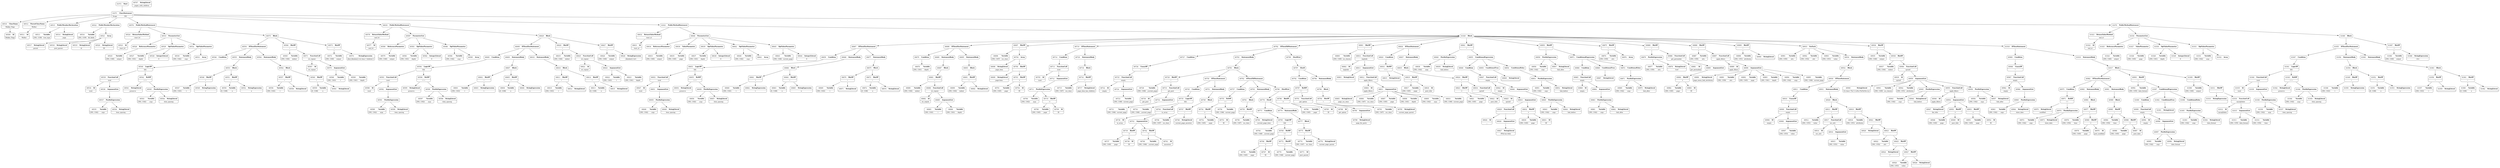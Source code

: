digraph ast {
node [shape=none];
60509 [label=<<TABLE border='1' cellspacing='0' cellpadding='10' style='rounded' ><TR><TD border='0'>60509</TD><TD border='0'><B>Id</B></TD></TR><HR/><TR><TD border='0' cellpadding='5' colspan='2'>Walker_Page</TD></TR></TABLE>>];
60510 [label=<<TABLE border='1' cellspacing='0' cellpadding='10' style='rounded' ><TR><TD border='0'>60510</TD><TD border='0'><B>ClassName</B></TD></TR><HR/><TR><TD border='0' cellpadding='5' colspan='2'>Walker_Page</TD></TR></TABLE>>];
60510 -> 60509 [weight=2];
60511 [label=<<TABLE border='1' cellspacing='0' cellpadding='10' style='rounded' ><TR><TD border='0'>60511</TD><TD border='0'><B>Id</B></TD></TR><HR/><TR><TD border='0' cellpadding='5' colspan='2'>Walker</TD></TR></TABLE>>];
60512 [label=<<TABLE border='1' cellspacing='0' cellpadding='10' style='rounded' ><TR><TD border='0'>60512</TD><TD border='0'><B>ParentClassName</B></TD></TR><HR/><TR><TD border='0' cellpadding='5' colspan='2'>Walker</TD></TR></TABLE>>];
60512 -> 60511 [weight=2];
60513 [label=<<TABLE border='1' cellspacing='0' cellpadding='10' style='rounded' ><TR><TD border='0'>60513</TD><TD border='0'><B>Variable</B></TD></TR><HR/><TR><TD border='0' cellpadding='5'>(393, 1338)</TD><TD border='0' cellpadding='5'>tree_type</TD></TR></TABLE>>];
60514 [label=<<TABLE border='1' cellspacing='0' cellpadding='10' style='rounded' ><TR><TD border='0'>60514</TD><TD border='0'><B>StringLiteral</B></TD></TR><HR/><TR><TD border='0' cellpadding='5' colspan='2'>page</TD></TR></TABLE>>];
60515 [label=<<TABLE border='1' cellspacing='0' cellpadding='10' style='rounded' ><TR><TD border='0'>60515</TD><TD border='0'><B>PublicMemberDeclaration</B></TD></TR></TABLE>>];
60515 -> 60513 [weight=2];
60515 -> 60514 [weight=2];
60516 [label=<<TABLE border='1' cellspacing='0' cellpadding='10' style='rounded' ><TR><TD border='0'>60516</TD><TD border='0'><B>Variable</B></TD></TR><HR/><TR><TD border='0' cellpadding='5'>(393, 1339)</TD><TD border='0' cellpadding='5'>db_fields</TD></TR></TABLE>>];
60517 [label=<<TABLE border='1' cellspacing='0' cellpadding='10' style='rounded' ><TR><TD border='0'>60517</TD><TD border='0'><B>StringLiteral</B></TD></TR><HR/><TR><TD border='0' cellpadding='5' colspan='2'>parent</TD></TR></TABLE>>];
60518 [label=<<TABLE border='1' cellspacing='0' cellpadding='10' style='rounded' ><TR><TD border='0'>60518</TD><TD border='0'><B>StringLiteral</B></TD></TR><HR/><TR><TD border='0' cellpadding='5' colspan='2'>post_parent</TD></TR></TABLE>>];
60519 [label=<<TABLE border='1' cellspacing='0' cellpadding='10' style='rounded' ><TR><TD border='0'>60519</TD><TD border='0'><B>StringLiteral</B></TD></TR><HR/><TR><TD border='0' cellpadding='5' colspan='2'>id</TD></TR></TABLE>>];
60520 [label=<<TABLE border='1' cellspacing='0' cellpadding='10' style='rounded' ><TR><TD border='0'>60520</TD><TD border='0'><B>StringLiteral</B></TD></TR><HR/><TR><TD border='0' cellpadding='5' colspan='2'>ID</TD></TR></TABLE>>];
60521 [label=<<TABLE border='1' cellspacing='0' cellpadding='10' style='rounded' ><TR><TD border='0'>60521</TD><TD border='0'><B>Array</B></TD></TR></TABLE>>];
60521 -> 60517 [weight=2];
60521 -> 60518 [weight=2];
60521 -> 60519 [weight=2];
60521 -> 60520 [weight=2];
60522 [label=<<TABLE border='1' cellspacing='0' cellpadding='10' style='rounded' ><TR><TD border='0'>60522</TD><TD border='0'><B>PublicMemberDeclaration</B></TD></TR></TABLE>>];
60522 -> 60516 [weight=2];
60522 -> 60521 [weight=2];
60523 [label=<<TABLE border='1' cellspacing='0' cellpadding='10' style='rounded' ><TR><TD border='0'>60523</TD><TD border='0'><B>Id</B></TD></TR><HR/><TR><TD border='0' cellpadding='5' colspan='2'>start_lvl</TD></TR></TABLE>>];
60524 [label=<<TABLE border='1' cellspacing='0' cellpadding='10' style='rounded' ><TR><TD border='0'>60524</TD><TD border='0'><B>ReturnValueMethod</B></TD></TR><HR/><TR><TD border='0' cellpadding='5' colspan='2'>start_lvl</TD></TR></TABLE>>];
60524 -> 60523 [weight=2];
60525 [label=<<TABLE border='1' cellspacing='0' cellpadding='10' style='rounded' ><TR><TD border='0'>60525</TD><TD border='0'><B>Variable</B></TD></TR><HR/><TR><TD border='0' cellpadding='5'>(393, 1340)</TD><TD border='0' cellpadding='5'>output</TD></TR></TABLE>>];
60526 [label=<<TABLE border='1' cellspacing='0' cellpadding='10' style='rounded' ><TR><TD border='0'>60526</TD><TD border='0'><B>ReferenceParameter</B></TD></TR></TABLE>>];
60526 -> 60525 [weight=2];
60527 [label=<<TABLE border='1' cellspacing='0' cellpadding='10' style='rounded' ><TR><TD border='0'>60527</TD><TD border='0'><B>Variable</B></TD></TR><HR/><TR><TD border='0' cellpadding='5'>(393, 1341)</TD><TD border='0' cellpadding='5'>depth</TD></TR></TABLE>>];
60528 [label=<<TABLE border='1' cellspacing='0' cellpadding='10' style='rounded' ><TR><TD border='0'>60528</TD><TD border='0'><B>IntegerLiteral</B></TD></TR><HR/><TR><TD border='0' cellpadding='5' colspan='2'>0</TD></TR></TABLE>>];
60529 [label=<<TABLE border='1' cellspacing='0' cellpadding='10' style='rounded' ><TR><TD border='0'>60529</TD><TD border='0'><B>OptValueParameter</B></TD></TR></TABLE>>];
60529 -> 60527 [weight=2];
60529 -> 60528 [weight=2];
60530 [label=<<TABLE border='1' cellspacing='0' cellpadding='10' style='rounded' ><TR><TD border='0'>60530</TD><TD border='0'><B>Variable</B></TD></TR><HR/><TR><TD border='0' cellpadding='5'>(393, 1342)</TD><TD border='0' cellpadding='5'>args</TD></TR></TABLE>>];
60531 [label=<<TABLE border='1' cellspacing='0' cellpadding='10' style='rounded' ><TR><TD border='0'>60531</TD><TD border='0'><B>Array</B></TD></TR></TABLE>>];
60532 [label=<<TABLE border='1' cellspacing='0' cellpadding='10' style='rounded' ><TR><TD border='0'>60532</TD><TD border='0'><B>OptValueParameter</B></TD></TR></TABLE>>];
60532 -> 60530 [weight=2];
60532 -> 60531 [weight=2];
60533 [label=<<TABLE border='1' cellspacing='0' cellpadding='10' style='rounded' ><TR><TD border='0'>60533</TD><TD border='0'><B>ParameterList</B></TD></TR></TABLE>>];
60533 -> 60526 [weight=2];
60533 -> 60529 [weight=2];
60533 -> 60532 [weight=2];
60534 [label=<<TABLE border='1' cellspacing='0' cellpadding='10' style='rounded' ><TR><TD border='0'>60534</TD><TD border='0'><B>Id</B></TD></TR><HR/><TR><TD border='0' cellpadding='5' colspan='2'>isset</TD></TR></TABLE>>];
60535 [label=<<TABLE border='1' cellspacing='0' cellpadding='10' style='rounded' ><TR><TD border='0'>60535</TD><TD border='0'><B>Variable</B></TD></TR><HR/><TR><TD border='0' cellpadding='5'>(393, 1342)</TD><TD border='0' cellpadding='5'>args</TD></TR></TABLE>>];
60536 [label=<<TABLE border='1' cellspacing='0' cellpadding='10' style='rounded' ><TR><TD border='0'>60536</TD><TD border='0'><B>StringLiteral</B></TD></TR><HR/><TR><TD border='0' cellpadding='5' colspan='2'>item_spacing</TD></TR></TABLE>>];
60537 [label=<<TABLE border='1' cellspacing='0' cellpadding='10' style='rounded' ><TR><TD border='0'>60537</TD><TD border='0'><B>PostfixExpression</B></TD></TR></TABLE>>];
60537 -> 60535 [weight=2];
60537 -> 60536 [weight=2];
60538 [label=<<TABLE border='1' cellspacing='0' cellpadding='10' style='rounded' ><TR><TD border='0'>60538</TD><TD border='0'><B>ArgumentList</B></TD></TR></TABLE>>];
60538 -> 60537 [weight=2];
60539 [label=<<TABLE border='1' cellspacing='0' cellpadding='10' style='rounded' ><TR><TD border='0'>60539</TD><TD border='0'><B>FunctionCall</B></TD></TR><HR/><TR><TD border='0' cellpadding='5' colspan='2'>isset</TD></TR></TABLE>>];
60539 -> 60534 [weight=2];
60539 -> 60538 [weight=2];
60540 [label=<<TABLE border='1' cellspacing='0' cellpadding='10' style='rounded' ><TR><TD border='0'>60540</TD><TD border='0'><B>LogicOP</B></TD></TR><HR/><TR><TD border='0' cellpadding='5' colspan='2'>&amp;&amp;</TD></TR></TABLE>>];
60540 -> 60539 [weight=2];
60540 -> 60542 [weight=2];
60541 [label=<<TABLE border='1' cellspacing='0' cellpadding='10' style='rounded' ><TR><TD border='0'>60541</TD><TD border='0'><B>StringLiteral</B></TD></TR><HR/><TR><TD border='0' cellpadding='5' colspan='2'>preserve</TD></TR></TABLE>>];
60542 [label=<<TABLE border='1' cellspacing='0' cellpadding='10' style='rounded' ><TR><TD border='0'>60542</TD><TD border='0'><B>RelOP</B></TD></TR><HR/><TR><TD border='0' cellpadding='5' colspan='2'>===</TD></TR></TABLE>>];
60542 -> 60541 [weight=2];
60542 -> 60545 [weight=2];
60543 [label=<<TABLE border='1' cellspacing='0' cellpadding='10' style='rounded' ><TR><TD border='0'>60543</TD><TD border='0'><B>Variable</B></TD></TR><HR/><TR><TD border='0' cellpadding='5'>(393, 1342)</TD><TD border='0' cellpadding='5'>args</TD></TR></TABLE>>];
60544 [label=<<TABLE border='1' cellspacing='0' cellpadding='10' style='rounded' ><TR><TD border='0'>60544</TD><TD border='0'><B>StringLiteral</B></TD></TR><HR/><TR><TD border='0' cellpadding='5' colspan='2'>item_spacing</TD></TR></TABLE>>];
60545 [label=<<TABLE border='1' cellspacing='0' cellpadding='10' style='rounded' ><TR><TD border='0'>60545</TD><TD border='0'><B>PostfixExpression</B></TD></TR></TABLE>>];
60545 -> 60543 [weight=2];
60545 -> 60544 [weight=2];
60546 [label=<<TABLE border='1' cellspacing='0' cellpadding='10' style='rounded' ><TR><TD border='0'>60546</TD><TD border='0'><B>Condition</B></TD></TR></TABLE>>];
60546 -> 60540 [weight=2];
60547 [label=<<TABLE border='1' cellspacing='0' cellpadding='10' style='rounded' ><TR><TD border='0'>60547</TD><TD border='0'><B>Variable</B></TD></TR><HR/><TR><TD border='0' cellpadding='5'>(393, 1343)</TD><TD border='0' cellpadding='5'>t</TD></TR></TABLE>>];
60548 [label=<<TABLE border='1' cellspacing='0' cellpadding='10' style='rounded' ><TR><TD border='0'>60548</TD><TD border='0'><B>BinOP</B></TD></TR><HR/><TR><TD border='0' cellpadding='5' colspan='2'>=</TD></TR></TABLE>>];
60548 -> 60547 [weight=2];
60548 -> 60549 [weight=2];
60549 [label=<<TABLE border='1' cellspacing='0' cellpadding='10' style='rounded' ><TR><TD border='0'>60549</TD><TD border='0'><B>StringExpression</B></TD></TR><HR/><TR><TD border='0' cellpadding='5' colspan='2'>t</TD></TR></TABLE>>];
60550 [label=<<TABLE border='1' cellspacing='0' cellpadding='10' style='rounded' ><TR><TD border='0'>60550</TD><TD border='0'><B>Variable</B></TD></TR><HR/><TR><TD border='0' cellpadding='5'>(0, 1168)</TD><TD border='0' cellpadding='5'>n</TD></TR></TABLE>>];
60551 [label=<<TABLE border='1' cellspacing='0' cellpadding='10' style='rounded' ><TR><TD border='0'>60551</TD><TD border='0'><B>BinOP</B></TD></TR><HR/><TR><TD border='0' cellpadding='5' colspan='2'>=</TD></TR></TABLE>>];
60551 -> 60550 [weight=2];
60551 -> 60552 [weight=2];
60552 [label=<<TABLE border='1' cellspacing='0' cellpadding='10' style='rounded' ><TR><TD border='0'>60552</TD><TD border='0'><B>StringExpression</B></TD></TR><HR/><TR><TD border='0' cellpadding='5' colspan='2'>n</TD></TR></TABLE>>];
60553 [label=<<TABLE border='1' cellspacing='0' cellpadding='10' style='rounded' ><TR><TD border='0'>60553</TD><TD border='0'><B>Block</B></TD></TR></TABLE>>];
60553 -> 60548 [weight=2];
60553 -> 60551 [weight=2];
60554 [label=<<TABLE border='1' cellspacing='0' cellpadding='10' style='rounded' ><TR><TD border='0'>60554</TD><TD border='0'><B>IfThenElseStatement</B></TD></TR></TABLE>>];
60554 -> 60546 [weight=2];
60554 -> 60555 [weight=2];
60554 -> 60564 [weight=2];
60555 [label=<<TABLE border='1' cellspacing='0' cellpadding='10' style='rounded' ><TR><TD border='0'>60555</TD><TD border='0'><B>StatementBody</B></TD></TR></TABLE>>];
60555 -> 60553 [weight=2];
60556 [label=<<TABLE border='1' cellspacing='0' cellpadding='10' style='rounded' ><TR><TD border='0'>60556</TD><TD border='0'><B>Variable</B></TD></TR><HR/><TR><TD border='0' cellpadding='5'>(393, 1343)</TD><TD border='0' cellpadding='5'>t</TD></TR></TABLE>>];
60557 [label=<<TABLE border='1' cellspacing='0' cellpadding='10' style='rounded' ><TR><TD border='0'>60557</TD><TD border='0'><B>BinOP</B></TD></TR><HR/><TR><TD border='0' cellpadding='5' colspan='2'>=</TD></TR></TABLE>>];
60557 -> 60556 [weight=2];
60557 -> 60558 [weight=2];
60558 [label=<<TABLE border='1' cellspacing='0' cellpadding='10' style='rounded' ><TR><TD border='0'>60558</TD><TD border='0'><B>StringLiteral</B></TD></TR><HR/><TR><TD border='0' cellpadding='5' colspan='2'></TD></TR></TABLE>>];
60559 [label=<<TABLE border='1' cellspacing='0' cellpadding='10' style='rounded' ><TR><TD border='0'>60559</TD><TD border='0'><B>Variable</B></TD></TR><HR/><TR><TD border='0' cellpadding='5'>(0, 1168)</TD><TD border='0' cellpadding='5'>n</TD></TR></TABLE>>];
60560 [label=<<TABLE border='1' cellspacing='0' cellpadding='10' style='rounded' ><TR><TD border='0'>60560</TD><TD border='0'><B>BinOP</B></TD></TR><HR/><TR><TD border='0' cellpadding='5' colspan='2'>=</TD></TR></TABLE>>];
60560 -> 60559 [weight=2];
60560 -> 60561 [weight=2];
60561 [label=<<TABLE border='1' cellspacing='0' cellpadding='10' style='rounded' ><TR><TD border='0'>60561</TD><TD border='0'><B>StringLiteral</B></TD></TR><HR/><TR><TD border='0' cellpadding='5' colspan='2'></TD></TR></TABLE>>];
60562 [label=<<TABLE border='1' cellspacing='0' cellpadding='10' style='rounded' ><TR><TD border='0'>60562</TD><TD border='0'><B>Block</B></TD></TR></TABLE>>];
60562 -> 60557 [weight=2];
60562 -> 60560 [weight=2];
60564 [label=<<TABLE border='1' cellspacing='0' cellpadding='10' style='rounded' ><TR><TD border='0'>60564</TD><TD border='0'><B>StatementBody</B></TD></TR></TABLE>>];
60564 -> 60562 [weight=2];
60565 [label=<<TABLE border='1' cellspacing='0' cellpadding='10' style='rounded' ><TR><TD border='0'>60565</TD><TD border='0'><B>Variable</B></TD></TR><HR/><TR><TD border='0' cellpadding='5'>(393, 1344)</TD><TD border='0' cellpadding='5'>indent</TD></TR></TABLE>>];
60566 [label=<<TABLE border='1' cellspacing='0' cellpadding='10' style='rounded' ><TR><TD border='0'>60566</TD><TD border='0'><B>BinOP</B></TD></TR><HR/><TR><TD border='0' cellpadding='5' colspan='2'>=</TD></TR></TABLE>>];
60566 -> 60565 [weight=2];
60566 -> 60571 [weight=2];
60567 [label=<<TABLE border='1' cellspacing='0' cellpadding='10' style='rounded' ><TR><TD border='0'>60567</TD><TD border='0'><B>Id</B></TD></TR><HR/><TR><TD border='0' cellpadding='5' colspan='2'>str_repeat</TD></TR></TABLE>>];
60568 [label=<<TABLE border='1' cellspacing='0' cellpadding='10' style='rounded' ><TR><TD border='0'>60568</TD><TD border='0'><B>Variable</B></TD></TR><HR/><TR><TD border='0' cellpadding='5'>(393, 1343)</TD><TD border='0' cellpadding='5'>t</TD></TR></TABLE>>];
60569 [label=<<TABLE border='1' cellspacing='0' cellpadding='10' style='rounded' ><TR><TD border='0'>60569</TD><TD border='0'><B>Variable</B></TD></TR><HR/><TR><TD border='0' cellpadding='5'>(393, 1341)</TD><TD border='0' cellpadding='5'>depth</TD></TR></TABLE>>];
60570 [label=<<TABLE border='1' cellspacing='0' cellpadding='10' style='rounded' ><TR><TD border='0'>60570</TD><TD border='0'><B>ArgumentList</B></TD></TR></TABLE>>];
60570 -> 60568 [weight=2];
60570 -> 60569 [weight=2];
60571 [label=<<TABLE border='1' cellspacing='0' cellpadding='10' style='rounded' ><TR><TD border='0'>60571</TD><TD border='0'><B>FunctionCall</B></TD></TR><HR/><TR><TD border='0' cellpadding='5' colspan='2'>str_repeat</TD></TR></TABLE>>];
60571 -> 60567 [weight=2];
60571 -> 60570 [weight=2];
60572 [label=<<TABLE border='1' cellspacing='0' cellpadding='10' style='rounded' ><TR><TD border='0'>60572</TD><TD border='0'><B>Variable</B></TD></TR><HR/><TR><TD border='0' cellpadding='5'>(393, 1340)</TD><TD border='0' cellpadding='5'>output</TD></TR></TABLE>>];
60573 [label=<<TABLE border='1' cellspacing='0' cellpadding='10' style='rounded' ><TR><TD border='0'>60573</TD><TD border='0'><B>BinOP</B></TD></TR><HR/><TR><TD border='0' cellpadding='5' colspan='2'>.=</TD></TR></TABLE>>];
60573 -> 60572 [weight=2];
60573 -> 60574 [weight=2];
60574 [label=<<TABLE border='1' cellspacing='0' cellpadding='10' style='rounded' ><TR><TD border='0'>60574</TD><TD border='0'><B>StringExpression</B></TD></TR><HR/><TR><TD border='0' cellpadding='5' colspan='2'>{$n}{$indent}&lt;ul class='children'&gt;</TD></TR></TABLE>>];
60575 [label=<<TABLE border='1' cellspacing='0' cellpadding='10' style='rounded' ><TR><TD border='0'>60575</TD><TD border='0'><B>Block</B></TD></TR></TABLE>>];
60575 -> 60554 [weight=2];
60575 -> 60566 [weight=2];
60575 -> 60573 [weight=2];
60576 [label=<<TABLE border='1' cellspacing='0' cellpadding='10' style='rounded' ><TR><TD border='0'>60576</TD><TD border='0'><B>PublicMethodStatement</B></TD></TR></TABLE>>];
60576 -> 60524 [weight=2];
60576 -> 60533 [weight=2];
60576 -> 60575 [weight=2];
60577 [label=<<TABLE border='1' cellspacing='0' cellpadding='10' style='rounded' ><TR><TD border='0'>60577</TD><TD border='0'><B>Id</B></TD></TR><HR/><TR><TD border='0' cellpadding='5' colspan='2'>end_lvl</TD></TR></TABLE>>];
60578 [label=<<TABLE border='1' cellspacing='0' cellpadding='10' style='rounded' ><TR><TD border='0'>60578</TD><TD border='0'><B>ReturnValueMethod</B></TD></TR><HR/><TR><TD border='0' cellpadding='5' colspan='2'>end_lvl</TD></TR></TABLE>>];
60578 -> 60577 [weight=2];
60579 [label=<<TABLE border='1' cellspacing='0' cellpadding='10' style='rounded' ><TR><TD border='0'>60579</TD><TD border='0'><B>Variable</B></TD></TR><HR/><TR><TD border='0' cellpadding='5'>(393, 1340)</TD><TD border='0' cellpadding='5'>output</TD></TR></TABLE>>];
60580 [label=<<TABLE border='1' cellspacing='0' cellpadding='10' style='rounded' ><TR><TD border='0'>60580</TD><TD border='0'><B>ReferenceParameter</B></TD></TR></TABLE>>];
60580 -> 60579 [weight=2];
60581 [label=<<TABLE border='1' cellspacing='0' cellpadding='10' style='rounded' ><TR><TD border='0'>60581</TD><TD border='0'><B>Variable</B></TD></TR><HR/><TR><TD border='0' cellpadding='5'>(393, 1341)</TD><TD border='0' cellpadding='5'>depth</TD></TR></TABLE>>];
60582 [label=<<TABLE border='1' cellspacing='0' cellpadding='10' style='rounded' ><TR><TD border='0'>60582</TD><TD border='0'><B>IntegerLiteral</B></TD></TR><HR/><TR><TD border='0' cellpadding='5' colspan='2'>0</TD></TR></TABLE>>];
60583 [label=<<TABLE border='1' cellspacing='0' cellpadding='10' style='rounded' ><TR><TD border='0'>60583</TD><TD border='0'><B>OptValueParameter</B></TD></TR></TABLE>>];
60583 -> 60581 [weight=2];
60583 -> 60582 [weight=2];
60584 [label=<<TABLE border='1' cellspacing='0' cellpadding='10' style='rounded' ><TR><TD border='0'>60584</TD><TD border='0'><B>Variable</B></TD></TR><HR/><TR><TD border='0' cellpadding='5'>(393, 1342)</TD><TD border='0' cellpadding='5'>args</TD></TR></TABLE>>];
60585 [label=<<TABLE border='1' cellspacing='0' cellpadding='10' style='rounded' ><TR><TD border='0'>60585</TD><TD border='0'><B>Array</B></TD></TR></TABLE>>];
60586 [label=<<TABLE border='1' cellspacing='0' cellpadding='10' style='rounded' ><TR><TD border='0'>60586</TD><TD border='0'><B>OptValueParameter</B></TD></TR></TABLE>>];
60586 -> 60584 [weight=2];
60586 -> 60585 [weight=2];
60587 [label=<<TABLE border='1' cellspacing='0' cellpadding='10' style='rounded' ><TR><TD border='0'>60587</TD><TD border='0'><B>ParameterList</B></TD></TR></TABLE>>];
60587 -> 60580 [weight=2];
60587 -> 60583 [weight=2];
60587 -> 60586 [weight=2];
60588 [label=<<TABLE border='1' cellspacing='0' cellpadding='10' style='rounded' ><TR><TD border='0'>60588</TD><TD border='0'><B>Id</B></TD></TR><HR/><TR><TD border='0' cellpadding='5' colspan='2'>isset</TD></TR></TABLE>>];
60589 [label=<<TABLE border='1' cellspacing='0' cellpadding='10' style='rounded' ><TR><TD border='0'>60589</TD><TD border='0'><B>Variable</B></TD></TR><HR/><TR><TD border='0' cellpadding='5'>(393, 1342)</TD><TD border='0' cellpadding='5'>args</TD></TR></TABLE>>];
60590 [label=<<TABLE border='1' cellspacing='0' cellpadding='10' style='rounded' ><TR><TD border='0'>60590</TD><TD border='0'><B>StringLiteral</B></TD></TR><HR/><TR><TD border='0' cellpadding='5' colspan='2'>item_spacing</TD></TR></TABLE>>];
60591 [label=<<TABLE border='1' cellspacing='0' cellpadding='10' style='rounded' ><TR><TD border='0'>60591</TD><TD border='0'><B>PostfixExpression</B></TD></TR></TABLE>>];
60591 -> 60589 [weight=2];
60591 -> 60590 [weight=2];
60592 [label=<<TABLE border='1' cellspacing='0' cellpadding='10' style='rounded' ><TR><TD border='0'>60592</TD><TD border='0'><B>ArgumentList</B></TD></TR></TABLE>>];
60592 -> 60591 [weight=2];
60593 [label=<<TABLE border='1' cellspacing='0' cellpadding='10' style='rounded' ><TR><TD border='0'>60593</TD><TD border='0'><B>FunctionCall</B></TD></TR><HR/><TR><TD border='0' cellpadding='5' colspan='2'>isset</TD></TR></TABLE>>];
60593 -> 60588 [weight=2];
60593 -> 60592 [weight=2];
60594 [label=<<TABLE border='1' cellspacing='0' cellpadding='10' style='rounded' ><TR><TD border='0'>60594</TD><TD border='0'><B>LogicOP</B></TD></TR><HR/><TR><TD border='0' cellpadding='5' colspan='2'>&amp;&amp;</TD></TR></TABLE>>];
60594 -> 60593 [weight=2];
60594 -> 60596 [weight=2];
60595 [label=<<TABLE border='1' cellspacing='0' cellpadding='10' style='rounded' ><TR><TD border='0'>60595</TD><TD border='0'><B>StringLiteral</B></TD></TR><HR/><TR><TD border='0' cellpadding='5' colspan='2'>preserve</TD></TR></TABLE>>];
60596 [label=<<TABLE border='1' cellspacing='0' cellpadding='10' style='rounded' ><TR><TD border='0'>60596</TD><TD border='0'><B>RelOP</B></TD></TR><HR/><TR><TD border='0' cellpadding='5' colspan='2'>===</TD></TR></TABLE>>];
60596 -> 60595 [weight=2];
60596 -> 60599 [weight=2];
60597 [label=<<TABLE border='1' cellspacing='0' cellpadding='10' style='rounded' ><TR><TD border='0'>60597</TD><TD border='0'><B>Variable</B></TD></TR><HR/><TR><TD border='0' cellpadding='5'>(393, 1342)</TD><TD border='0' cellpadding='5'>args</TD></TR></TABLE>>];
60598 [label=<<TABLE border='1' cellspacing='0' cellpadding='10' style='rounded' ><TR><TD border='0'>60598</TD><TD border='0'><B>StringLiteral</B></TD></TR><HR/><TR><TD border='0' cellpadding='5' colspan='2'>item_spacing</TD></TR></TABLE>>];
60599 [label=<<TABLE border='1' cellspacing='0' cellpadding='10' style='rounded' ><TR><TD border='0'>60599</TD><TD border='0'><B>PostfixExpression</B></TD></TR></TABLE>>];
60599 -> 60597 [weight=2];
60599 -> 60598 [weight=2];
60600 [label=<<TABLE border='1' cellspacing='0' cellpadding='10' style='rounded' ><TR><TD border='0'>60600</TD><TD border='0'><B>Condition</B></TD></TR></TABLE>>];
60600 -> 60594 [weight=2];
60601 [label=<<TABLE border='1' cellspacing='0' cellpadding='10' style='rounded' ><TR><TD border='0'>60601</TD><TD border='0'><B>Variable</B></TD></TR><HR/><TR><TD border='0' cellpadding='5'>(393, 1343)</TD><TD border='0' cellpadding='5'>t</TD></TR></TABLE>>];
60602 [label=<<TABLE border='1' cellspacing='0' cellpadding='10' style='rounded' ><TR><TD border='0'>60602</TD><TD border='0'><B>BinOP</B></TD></TR><HR/><TR><TD border='0' cellpadding='5' colspan='2'>=</TD></TR></TABLE>>];
60602 -> 60601 [weight=2];
60602 -> 60603 [weight=2];
60603 [label=<<TABLE border='1' cellspacing='0' cellpadding='10' style='rounded' ><TR><TD border='0'>60603</TD><TD border='0'><B>StringExpression</B></TD></TR><HR/><TR><TD border='0' cellpadding='5' colspan='2'>t</TD></TR></TABLE>>];
60604 [label=<<TABLE border='1' cellspacing='0' cellpadding='10' style='rounded' ><TR><TD border='0'>60604</TD><TD border='0'><B>Variable</B></TD></TR><HR/><TR><TD border='0' cellpadding='5'>(0, 1168)</TD><TD border='0' cellpadding='5'>n</TD></TR></TABLE>>];
60605 [label=<<TABLE border='1' cellspacing='0' cellpadding='10' style='rounded' ><TR><TD border='0'>60605</TD><TD border='0'><B>BinOP</B></TD></TR><HR/><TR><TD border='0' cellpadding='5' colspan='2'>=</TD></TR></TABLE>>];
60605 -> 60604 [weight=2];
60605 -> 60606 [weight=2];
60606 [label=<<TABLE border='1' cellspacing='0' cellpadding='10' style='rounded' ><TR><TD border='0'>60606</TD><TD border='0'><B>StringExpression</B></TD></TR><HR/><TR><TD border='0' cellpadding='5' colspan='2'>n</TD></TR></TABLE>>];
60607 [label=<<TABLE border='1' cellspacing='0' cellpadding='10' style='rounded' ><TR><TD border='0'>60607</TD><TD border='0'><B>Block</B></TD></TR></TABLE>>];
60607 -> 60602 [weight=2];
60607 -> 60605 [weight=2];
60608 [label=<<TABLE border='1' cellspacing='0' cellpadding='10' style='rounded' ><TR><TD border='0'>60608</TD><TD border='0'><B>IfThenElseStatement</B></TD></TR></TABLE>>];
60608 -> 60600 [weight=2];
60608 -> 60609 [weight=2];
60608 -> 60618 [weight=2];
60609 [label=<<TABLE border='1' cellspacing='0' cellpadding='10' style='rounded' ><TR><TD border='0'>60609</TD><TD border='0'><B>StatementBody</B></TD></TR></TABLE>>];
60609 -> 60607 [weight=2];
60610 [label=<<TABLE border='1' cellspacing='0' cellpadding='10' style='rounded' ><TR><TD border='0'>60610</TD><TD border='0'><B>Variable</B></TD></TR><HR/><TR><TD border='0' cellpadding='5'>(393, 1343)</TD><TD border='0' cellpadding='5'>t</TD></TR></TABLE>>];
60611 [label=<<TABLE border='1' cellspacing='0' cellpadding='10' style='rounded' ><TR><TD border='0'>60611</TD><TD border='0'><B>BinOP</B></TD></TR><HR/><TR><TD border='0' cellpadding='5' colspan='2'>=</TD></TR></TABLE>>];
60611 -> 60610 [weight=2];
60611 -> 60612 [weight=2];
60612 [label=<<TABLE border='1' cellspacing='0' cellpadding='10' style='rounded' ><TR><TD border='0'>60612</TD><TD border='0'><B>StringLiteral</B></TD></TR><HR/><TR><TD border='0' cellpadding='5' colspan='2'></TD></TR></TABLE>>];
60613 [label=<<TABLE border='1' cellspacing='0' cellpadding='10' style='rounded' ><TR><TD border='0'>60613</TD><TD border='0'><B>Variable</B></TD></TR><HR/><TR><TD border='0' cellpadding='5'>(0, 1168)</TD><TD border='0' cellpadding='5'>n</TD></TR></TABLE>>];
60614 [label=<<TABLE border='1' cellspacing='0' cellpadding='10' style='rounded' ><TR><TD border='0'>60614</TD><TD border='0'><B>BinOP</B></TD></TR><HR/><TR><TD border='0' cellpadding='5' colspan='2'>=</TD></TR></TABLE>>];
60614 -> 60613 [weight=2];
60614 -> 60615 [weight=2];
60615 [label=<<TABLE border='1' cellspacing='0' cellpadding='10' style='rounded' ><TR><TD border='0'>60615</TD><TD border='0'><B>StringLiteral</B></TD></TR><HR/><TR><TD border='0' cellpadding='5' colspan='2'></TD></TR></TABLE>>];
60616 [label=<<TABLE border='1' cellspacing='0' cellpadding='10' style='rounded' ><TR><TD border='0'>60616</TD><TD border='0'><B>Block</B></TD></TR></TABLE>>];
60616 -> 60611 [weight=2];
60616 -> 60614 [weight=2];
60618 [label=<<TABLE border='1' cellspacing='0' cellpadding='10' style='rounded' ><TR><TD border='0'>60618</TD><TD border='0'><B>StatementBody</B></TD></TR></TABLE>>];
60618 -> 60616 [weight=2];
60619 [label=<<TABLE border='1' cellspacing='0' cellpadding='10' style='rounded' ><TR><TD border='0'>60619</TD><TD border='0'><B>Variable</B></TD></TR><HR/><TR><TD border='0' cellpadding='5'>(393, 1344)</TD><TD border='0' cellpadding='5'>indent</TD></TR></TABLE>>];
60620 [label=<<TABLE border='1' cellspacing='0' cellpadding='10' style='rounded' ><TR><TD border='0'>60620</TD><TD border='0'><B>BinOP</B></TD></TR><HR/><TR><TD border='0' cellpadding='5' colspan='2'>=</TD></TR></TABLE>>];
60620 -> 60619 [weight=2];
60620 -> 60625 [weight=2];
60621 [label=<<TABLE border='1' cellspacing='0' cellpadding='10' style='rounded' ><TR><TD border='0'>60621</TD><TD border='0'><B>Id</B></TD></TR><HR/><TR><TD border='0' cellpadding='5' colspan='2'>str_repeat</TD></TR></TABLE>>];
60622 [label=<<TABLE border='1' cellspacing='0' cellpadding='10' style='rounded' ><TR><TD border='0'>60622</TD><TD border='0'><B>Variable</B></TD></TR><HR/><TR><TD border='0' cellpadding='5'>(393, 1343)</TD><TD border='0' cellpadding='5'>t</TD></TR></TABLE>>];
60623 [label=<<TABLE border='1' cellspacing='0' cellpadding='10' style='rounded' ><TR><TD border='0'>60623</TD><TD border='0'><B>Variable</B></TD></TR><HR/><TR><TD border='0' cellpadding='5'>(393, 1341)</TD><TD border='0' cellpadding='5'>depth</TD></TR></TABLE>>];
60624 [label=<<TABLE border='1' cellspacing='0' cellpadding='10' style='rounded' ><TR><TD border='0'>60624</TD><TD border='0'><B>ArgumentList</B></TD></TR></TABLE>>];
60624 -> 60622 [weight=2];
60624 -> 60623 [weight=2];
60625 [label=<<TABLE border='1' cellspacing='0' cellpadding='10' style='rounded' ><TR><TD border='0'>60625</TD><TD border='0'><B>FunctionCall</B></TD></TR><HR/><TR><TD border='0' cellpadding='5' colspan='2'>str_repeat</TD></TR></TABLE>>];
60625 -> 60621 [weight=2];
60625 -> 60624 [weight=2];
60626 [label=<<TABLE border='1' cellspacing='0' cellpadding='10' style='rounded' ><TR><TD border='0'>60626</TD><TD border='0'><B>Variable</B></TD></TR><HR/><TR><TD border='0' cellpadding='5'>(393, 1340)</TD><TD border='0' cellpadding='5'>output</TD></TR></TABLE>>];
60627 [label=<<TABLE border='1' cellspacing='0' cellpadding='10' style='rounded' ><TR><TD border='0'>60627</TD><TD border='0'><B>BinOP</B></TD></TR><HR/><TR><TD border='0' cellpadding='5' colspan='2'>.=</TD></TR></TABLE>>];
60627 -> 60626 [weight=2];
60627 -> 60628 [weight=2];
60628 [label=<<TABLE border='1' cellspacing='0' cellpadding='10' style='rounded' ><TR><TD border='0'>60628</TD><TD border='0'><B>StringExpression</B></TD></TR><HR/><TR><TD border='0' cellpadding='5' colspan='2'>{$indent}&lt;ul&gt;</TD></TR></TABLE>>];
60629 [label=<<TABLE border='1' cellspacing='0' cellpadding='10' style='rounded' ><TR><TD border='0'>60629</TD><TD border='0'><B>Block</B></TD></TR></TABLE>>];
60629 -> 60608 [weight=2];
60629 -> 60620 [weight=2];
60629 -> 60627 [weight=2];
60630 [label=<<TABLE border='1' cellspacing='0' cellpadding='10' style='rounded' ><TR><TD border='0'>60630</TD><TD border='0'><B>PublicMethodStatement</B></TD></TR></TABLE>>];
60630 -> 60578 [weight=2];
60630 -> 60587 [weight=2];
60630 -> 60629 [weight=2];
60631 [label=<<TABLE border='1' cellspacing='0' cellpadding='10' style='rounded' ><TR><TD border='0'>60631</TD><TD border='0'><B>Id</B></TD></TR><HR/><TR><TD border='0' cellpadding='5' colspan='2'>start_el</TD></TR></TABLE>>];
60632 [label=<<TABLE border='1' cellspacing='0' cellpadding='10' style='rounded' ><TR><TD border='0'>60632</TD><TD border='0'><B>ReturnValueMethod</B></TD></TR><HR/><TR><TD border='0' cellpadding='5' colspan='2'>start_el</TD></TR></TABLE>>];
60632 -> 60631 [weight=2];
60633 [label=<<TABLE border='1' cellspacing='0' cellpadding='10' style='rounded' ><TR><TD border='0'>60633</TD><TD border='0'><B>Variable</B></TD></TR><HR/><TR><TD border='0' cellpadding='5'>(393, 1340)</TD><TD border='0' cellpadding='5'>output</TD></TR></TABLE>>];
60634 [label=<<TABLE border='1' cellspacing='0' cellpadding='10' style='rounded' ><TR><TD border='0'>60634</TD><TD border='0'><B>ReferenceParameter</B></TD></TR></TABLE>>];
60634 -> 60633 [weight=2];
60635 [label=<<TABLE border='1' cellspacing='0' cellpadding='10' style='rounded' ><TR><TD border='0'>60635</TD><TD border='0'><B>Variable</B></TD></TR><HR/><TR><TD border='0' cellpadding='5'>(393, 1345)</TD><TD border='0' cellpadding='5'>page</TD></TR></TABLE>>];
60636 [label=<<TABLE border='1' cellspacing='0' cellpadding='10' style='rounded' ><TR><TD border='0'>60636</TD><TD border='0'><B>ValueParameter</B></TD></TR></TABLE>>];
60636 -> 60635 [weight=2];
60637 [label=<<TABLE border='1' cellspacing='0' cellpadding='10' style='rounded' ><TR><TD border='0'>60637</TD><TD border='0'><B>Variable</B></TD></TR><HR/><TR><TD border='0' cellpadding='5'>(393, 1341)</TD><TD border='0' cellpadding='5'>depth</TD></TR></TABLE>>];
60638 [label=<<TABLE border='1' cellspacing='0' cellpadding='10' style='rounded' ><TR><TD border='0'>60638</TD><TD border='0'><B>IntegerLiteral</B></TD></TR><HR/><TR><TD border='0' cellpadding='5' colspan='2'>0</TD></TR></TABLE>>];
60639 [label=<<TABLE border='1' cellspacing='0' cellpadding='10' style='rounded' ><TR><TD border='0'>60639</TD><TD border='0'><B>OptValueParameter</B></TD></TR></TABLE>>];
60639 -> 60637 [weight=2];
60639 -> 60638 [weight=2];
60640 [label=<<TABLE border='1' cellspacing='0' cellpadding='10' style='rounded' ><TR><TD border='0'>60640</TD><TD border='0'><B>Variable</B></TD></TR><HR/><TR><TD border='0' cellpadding='5'>(393, 1342)</TD><TD border='0' cellpadding='5'>args</TD></TR></TABLE>>];
60641 [label=<<TABLE border='1' cellspacing='0' cellpadding='10' style='rounded' ><TR><TD border='0'>60641</TD><TD border='0'><B>Array</B></TD></TR></TABLE>>];
60642 [label=<<TABLE border='1' cellspacing='0' cellpadding='10' style='rounded' ><TR><TD border='0'>60642</TD><TD border='0'><B>OptValueParameter</B></TD></TR></TABLE>>];
60642 -> 60640 [weight=2];
60642 -> 60641 [weight=2];
60643 [label=<<TABLE border='1' cellspacing='0' cellpadding='10' style='rounded' ><TR><TD border='0'>60643</TD><TD border='0'><B>Variable</B></TD></TR><HR/><TR><TD border='0' cellpadding='5'>(393, 1346)</TD><TD border='0' cellpadding='5'>current_page</TD></TR></TABLE>>];
60644 [label=<<TABLE border='1' cellspacing='0' cellpadding='10' style='rounded' ><TR><TD border='0'>60644</TD><TD border='0'><B>IntegerLiteral</B></TD></TR><HR/><TR><TD border='0' cellpadding='5' colspan='2'>0</TD></TR></TABLE>>];
60645 [label=<<TABLE border='1' cellspacing='0' cellpadding='10' style='rounded' ><TR><TD border='0'>60645</TD><TD border='0'><B>OptValueParameter</B></TD></TR></TABLE>>];
60645 -> 60643 [weight=2];
60645 -> 60644 [weight=2];
60646 [label=<<TABLE border='1' cellspacing='0' cellpadding='10' style='rounded' ><TR><TD border='0'>60646</TD><TD border='0'><B>ParameterList</B></TD></TR></TABLE>>];
60646 -> 60634 [weight=2];
60646 -> 60636 [weight=2];
60646 -> 60639 [weight=2];
60646 -> 60642 [weight=2];
60646 -> 60645 [weight=2];
60647 [label=<<TABLE border='1' cellspacing='0' cellpadding='10' style='rounded' ><TR><TD border='0'>60647</TD><TD border='0'><B>Id</B></TD></TR><HR/><TR><TD border='0' cellpadding='5' colspan='2'>isset</TD></TR></TABLE>>];
60648 [label=<<TABLE border='1' cellspacing='0' cellpadding='10' style='rounded' ><TR><TD border='0'>60648</TD><TD border='0'><B>Variable</B></TD></TR><HR/><TR><TD border='0' cellpadding='5'>(393, 1342)</TD><TD border='0' cellpadding='5'>args</TD></TR></TABLE>>];
60649 [label=<<TABLE border='1' cellspacing='0' cellpadding='10' style='rounded' ><TR><TD border='0'>60649</TD><TD border='0'><B>StringLiteral</B></TD></TR><HR/><TR><TD border='0' cellpadding='5' colspan='2'>item_spacing</TD></TR></TABLE>>];
60650 [label=<<TABLE border='1' cellspacing='0' cellpadding='10' style='rounded' ><TR><TD border='0'>60650</TD><TD border='0'><B>PostfixExpression</B></TD></TR></TABLE>>];
60650 -> 60648 [weight=2];
60650 -> 60649 [weight=2];
60651 [label=<<TABLE border='1' cellspacing='0' cellpadding='10' style='rounded' ><TR><TD border='0'>60651</TD><TD border='0'><B>ArgumentList</B></TD></TR></TABLE>>];
60651 -> 60650 [weight=2];
60652 [label=<<TABLE border='1' cellspacing='0' cellpadding='10' style='rounded' ><TR><TD border='0'>60652</TD><TD border='0'><B>FunctionCall</B></TD></TR><HR/><TR><TD border='0' cellpadding='5' colspan='2'>isset</TD></TR></TABLE>>];
60652 -> 60647 [weight=2];
60652 -> 60651 [weight=2];
60653 [label=<<TABLE border='1' cellspacing='0' cellpadding='10' style='rounded' ><TR><TD border='0'>60653</TD><TD border='0'><B>LogicOP</B></TD></TR><HR/><TR><TD border='0' cellpadding='5' colspan='2'>&amp;&amp;</TD></TR></TABLE>>];
60653 -> 60652 [weight=2];
60653 -> 60655 [weight=2];
60654 [label=<<TABLE border='1' cellspacing='0' cellpadding='10' style='rounded' ><TR><TD border='0'>60654</TD><TD border='0'><B>StringLiteral</B></TD></TR><HR/><TR><TD border='0' cellpadding='5' colspan='2'>preserve</TD></TR></TABLE>>];
60655 [label=<<TABLE border='1' cellspacing='0' cellpadding='10' style='rounded' ><TR><TD border='0'>60655</TD><TD border='0'><B>RelOP</B></TD></TR><HR/><TR><TD border='0' cellpadding='5' colspan='2'>===</TD></TR></TABLE>>];
60655 -> 60654 [weight=2];
60655 -> 60658 [weight=2];
60656 [label=<<TABLE border='1' cellspacing='0' cellpadding='10' style='rounded' ><TR><TD border='0'>60656</TD><TD border='0'><B>Variable</B></TD></TR><HR/><TR><TD border='0' cellpadding='5'>(393, 1342)</TD><TD border='0' cellpadding='5'>args</TD></TR></TABLE>>];
60657 [label=<<TABLE border='1' cellspacing='0' cellpadding='10' style='rounded' ><TR><TD border='0'>60657</TD><TD border='0'><B>StringLiteral</B></TD></TR><HR/><TR><TD border='0' cellpadding='5' colspan='2'>item_spacing</TD></TR></TABLE>>];
60658 [label=<<TABLE border='1' cellspacing='0' cellpadding='10' style='rounded' ><TR><TD border='0'>60658</TD><TD border='0'><B>PostfixExpression</B></TD></TR></TABLE>>];
60658 -> 60656 [weight=2];
60658 -> 60657 [weight=2];
60659 [label=<<TABLE border='1' cellspacing='0' cellpadding='10' style='rounded' ><TR><TD border='0'>60659</TD><TD border='0'><B>Condition</B></TD></TR></TABLE>>];
60659 -> 60653 [weight=2];
60660 [label=<<TABLE border='1' cellspacing='0' cellpadding='10' style='rounded' ><TR><TD border='0'>60660</TD><TD border='0'><B>Variable</B></TD></TR><HR/><TR><TD border='0' cellpadding='5'>(393, 1343)</TD><TD border='0' cellpadding='5'>t</TD></TR></TABLE>>];
60661 [label=<<TABLE border='1' cellspacing='0' cellpadding='10' style='rounded' ><TR><TD border='0'>60661</TD><TD border='0'><B>BinOP</B></TD></TR><HR/><TR><TD border='0' cellpadding='5' colspan='2'>=</TD></TR></TABLE>>];
60661 -> 60660 [weight=2];
60661 -> 60662 [weight=2];
60662 [label=<<TABLE border='1' cellspacing='0' cellpadding='10' style='rounded' ><TR><TD border='0'>60662</TD><TD border='0'><B>StringExpression</B></TD></TR><HR/><TR><TD border='0' cellpadding='5' colspan='2'>t</TD></TR></TABLE>>];
60663 [label=<<TABLE border='1' cellspacing='0' cellpadding='10' style='rounded' ><TR><TD border='0'>60663</TD><TD border='0'><B>Variable</B></TD></TR><HR/><TR><TD border='0' cellpadding='5'>(0, 1168)</TD><TD border='0' cellpadding='5'>n</TD></TR></TABLE>>];
60664 [label=<<TABLE border='1' cellspacing='0' cellpadding='10' style='rounded' ><TR><TD border='0'>60664</TD><TD border='0'><B>BinOP</B></TD></TR><HR/><TR><TD border='0' cellpadding='5' colspan='2'>=</TD></TR></TABLE>>];
60664 -> 60663 [weight=2];
60664 -> 60665 [weight=2];
60665 [label=<<TABLE border='1' cellspacing='0' cellpadding='10' style='rounded' ><TR><TD border='0'>60665</TD><TD border='0'><B>StringExpression</B></TD></TR><HR/><TR><TD border='0' cellpadding='5' colspan='2'>n</TD></TR></TABLE>>];
60666 [label=<<TABLE border='1' cellspacing='0' cellpadding='10' style='rounded' ><TR><TD border='0'>60666</TD><TD border='0'><B>Block</B></TD></TR></TABLE>>];
60666 -> 60661 [weight=2];
60666 -> 60664 [weight=2];
60667 [label=<<TABLE border='1' cellspacing='0' cellpadding='10' style='rounded' ><TR><TD border='0'>60667</TD><TD border='0'><B>IfThenElseStatement</B></TD></TR></TABLE>>];
60667 -> 60659 [weight=2];
60667 -> 60668 [weight=2];
60667 -> 60677 [weight=2];
60668 [label=<<TABLE border='1' cellspacing='0' cellpadding='10' style='rounded' ><TR><TD border='0'>60668</TD><TD border='0'><B>StatementBody</B></TD></TR></TABLE>>];
60668 -> 60666 [weight=2];
60669 [label=<<TABLE border='1' cellspacing='0' cellpadding='10' style='rounded' ><TR><TD border='0'>60669</TD><TD border='0'><B>Variable</B></TD></TR><HR/><TR><TD border='0' cellpadding='5'>(393, 1343)</TD><TD border='0' cellpadding='5'>t</TD></TR></TABLE>>];
60670 [label=<<TABLE border='1' cellspacing='0' cellpadding='10' style='rounded' ><TR><TD border='0'>60670</TD><TD border='0'><B>BinOP</B></TD></TR><HR/><TR><TD border='0' cellpadding='5' colspan='2'>=</TD></TR></TABLE>>];
60670 -> 60669 [weight=2];
60670 -> 60671 [weight=2];
60671 [label=<<TABLE border='1' cellspacing='0' cellpadding='10' style='rounded' ><TR><TD border='0'>60671</TD><TD border='0'><B>StringLiteral</B></TD></TR><HR/><TR><TD border='0' cellpadding='5' colspan='2'></TD></TR></TABLE>>];
60672 [label=<<TABLE border='1' cellspacing='0' cellpadding='10' style='rounded' ><TR><TD border='0'>60672</TD><TD border='0'><B>Variable</B></TD></TR><HR/><TR><TD border='0' cellpadding='5'>(0, 1168)</TD><TD border='0' cellpadding='5'>n</TD></TR></TABLE>>];
60673 [label=<<TABLE border='1' cellspacing='0' cellpadding='10' style='rounded' ><TR><TD border='0'>60673</TD><TD border='0'><B>BinOP</B></TD></TR><HR/><TR><TD border='0' cellpadding='5' colspan='2'>=</TD></TR></TABLE>>];
60673 -> 60672 [weight=2];
60673 -> 60674 [weight=2];
60674 [label=<<TABLE border='1' cellspacing='0' cellpadding='10' style='rounded' ><TR><TD border='0'>60674</TD><TD border='0'><B>StringLiteral</B></TD></TR><HR/><TR><TD border='0' cellpadding='5' colspan='2'></TD></TR></TABLE>>];
60675 [label=<<TABLE border='1' cellspacing='0' cellpadding='10' style='rounded' ><TR><TD border='0'>60675</TD><TD border='0'><B>Block</B></TD></TR></TABLE>>];
60675 -> 60670 [weight=2];
60675 -> 60673 [weight=2];
60677 [label=<<TABLE border='1' cellspacing='0' cellpadding='10' style='rounded' ><TR><TD border='0'>60677</TD><TD border='0'><B>StatementBody</B></TD></TR></TABLE>>];
60677 -> 60675 [weight=2];
60678 [label=<<TABLE border='1' cellspacing='0' cellpadding='10' style='rounded' ><TR><TD border='0'>60678</TD><TD border='0'><B>Variable</B></TD></TR><HR/><TR><TD border='0' cellpadding='5'>(393, 1341)</TD><TD border='0' cellpadding='5'>depth</TD></TR></TABLE>>];
60679 [label=<<TABLE border='1' cellspacing='0' cellpadding='10' style='rounded' ><TR><TD border='0'>60679</TD><TD border='0'><B>Condition</B></TD></TR></TABLE>>];
60679 -> 60678 [weight=2];
60680 [label=<<TABLE border='1' cellspacing='0' cellpadding='10' style='rounded' ><TR><TD border='0'>60680</TD><TD border='0'><B>Variable</B></TD></TR><HR/><TR><TD border='0' cellpadding='5'>(393, 1344)</TD><TD border='0' cellpadding='5'>indent</TD></TR></TABLE>>];
60681 [label=<<TABLE border='1' cellspacing='0' cellpadding='10' style='rounded' ><TR><TD border='0'>60681</TD><TD border='0'><B>BinOP</B></TD></TR><HR/><TR><TD border='0' cellpadding='5' colspan='2'>=</TD></TR></TABLE>>];
60681 -> 60680 [weight=2];
60681 -> 60686 [weight=2];
60682 [label=<<TABLE border='1' cellspacing='0' cellpadding='10' style='rounded' ><TR><TD border='0'>60682</TD><TD border='0'><B>Id</B></TD></TR><HR/><TR><TD border='0' cellpadding='5' colspan='2'>str_repeat</TD></TR></TABLE>>];
60683 [label=<<TABLE border='1' cellspacing='0' cellpadding='10' style='rounded' ><TR><TD border='0'>60683</TD><TD border='0'><B>Variable</B></TD></TR><HR/><TR><TD border='0' cellpadding='5'>(393, 1343)</TD><TD border='0' cellpadding='5'>t</TD></TR></TABLE>>];
60684 [label=<<TABLE border='1' cellspacing='0' cellpadding='10' style='rounded' ><TR><TD border='0'>60684</TD><TD border='0'><B>Variable</B></TD></TR><HR/><TR><TD border='0' cellpadding='5'>(393, 1341)</TD><TD border='0' cellpadding='5'>depth</TD></TR></TABLE>>];
60685 [label=<<TABLE border='1' cellspacing='0' cellpadding='10' style='rounded' ><TR><TD border='0'>60685</TD><TD border='0'><B>ArgumentList</B></TD></TR></TABLE>>];
60685 -> 60683 [weight=2];
60685 -> 60684 [weight=2];
60686 [label=<<TABLE border='1' cellspacing='0' cellpadding='10' style='rounded' ><TR><TD border='0'>60686</TD><TD border='0'><B>FunctionCall</B></TD></TR><HR/><TR><TD border='0' cellpadding='5' colspan='2'>str_repeat</TD></TR></TABLE>>];
60686 -> 60682 [weight=2];
60686 -> 60685 [weight=2];
60687 [label=<<TABLE border='1' cellspacing='0' cellpadding='10' style='rounded' ><TR><TD border='0'>60687</TD><TD border='0'><B>Block</B></TD></TR></TABLE>>];
60687 -> 60681 [weight=2];
60688 [label=<<TABLE border='1' cellspacing='0' cellpadding='10' style='rounded' ><TR><TD border='0'>60688</TD><TD border='0'><B>IfThenElseStatement</B></TD></TR></TABLE>>];
60688 -> 60679 [weight=2];
60688 -> 60689 [weight=2];
60688 -> 60695 [weight=2];
60689 [label=<<TABLE border='1' cellspacing='0' cellpadding='10' style='rounded' ><TR><TD border='0'>60689</TD><TD border='0'><B>StatementBody</B></TD></TR></TABLE>>];
60689 -> 60687 [weight=2];
60690 [label=<<TABLE border='1' cellspacing='0' cellpadding='10' style='rounded' ><TR><TD border='0'>60690</TD><TD border='0'><B>Variable</B></TD></TR><HR/><TR><TD border='0' cellpadding='5'>(393, 1344)</TD><TD border='0' cellpadding='5'>indent</TD></TR></TABLE>>];
60691 [label=<<TABLE border='1' cellspacing='0' cellpadding='10' style='rounded' ><TR><TD border='0'>60691</TD><TD border='0'><B>BinOP</B></TD></TR><HR/><TR><TD border='0' cellpadding='5' colspan='2'>=</TD></TR></TABLE>>];
60691 -> 60690 [weight=2];
60691 -> 60692 [weight=2];
60692 [label=<<TABLE border='1' cellspacing='0' cellpadding='10' style='rounded' ><TR><TD border='0'>60692</TD><TD border='0'><B>StringLiteral</B></TD></TR><HR/><TR><TD border='0' cellpadding='5' colspan='2'></TD></TR></TABLE>>];
60693 [label=<<TABLE border='1' cellspacing='0' cellpadding='10' style='rounded' ><TR><TD border='0'>60693</TD><TD border='0'><B>Block</B></TD></TR></TABLE>>];
60693 -> 60691 [weight=2];
60695 [label=<<TABLE border='1' cellspacing='0' cellpadding='10' style='rounded' ><TR><TD border='0'>60695</TD><TD border='0'><B>StatementBody</B></TD></TR></TABLE>>];
60695 -> 60693 [weight=2];
60696 [label=<<TABLE border='1' cellspacing='0' cellpadding='10' style='rounded' ><TR><TD border='0'>60696</TD><TD border='0'><B>Variable</B></TD></TR><HR/><TR><TD border='0' cellpadding='5'>(393, 1347)</TD><TD border='0' cellpadding='5'>css_class</TD></TR></TABLE>>];
60697 [label=<<TABLE border='1' cellspacing='0' cellpadding='10' style='rounded' ><TR><TD border='0'>60697</TD><TD border='0'><B>BinOP</B></TD></TR><HR/><TR><TD border='0' cellpadding='5' colspan='2'>=</TD></TR></TABLE>>];
60697 -> 60696 [weight=2];
60697 -> 60704 [weight=2];
60698 [label=<<TABLE border='1' cellspacing='0' cellpadding='10' style='rounded' ><TR><TD border='0'>60698</TD><TD border='0'><B>StringLiteral</B></TD></TR><HR/><TR><TD border='0' cellpadding='5' colspan='2'>page_item</TD></TR></TABLE>>];
60699 [label=<<TABLE border='1' cellspacing='0' cellpadding='10' style='rounded' ><TR><TD border='0'>60699</TD><TD border='0'><B>StringLiteral</B></TD></TR><HR/><TR><TD border='0' cellpadding='5' colspan='2'>page-item-</TD></TR></TABLE>>];
60700 [label=<<TABLE border='1' cellspacing='0' cellpadding='10' style='rounded' ><TR><TD border='0'>60700</TD><TD border='0'><B>BinOP</B></TD></TR><HR/><TR><TD border='0' cellpadding='5' colspan='2'>.</TD></TR></TABLE>>];
60700 -> 60699 [weight=2];
60700 -> 60703 [weight=2];
60701 [label=<<TABLE border='1' cellspacing='0' cellpadding='10' style='rounded' ><TR><TD border='0'>60701</TD><TD border='0'><B>Variable</B></TD></TR><HR/><TR><TD border='0' cellpadding='5'>(393, 1345)</TD><TD border='0' cellpadding='5'>page</TD></TR></TABLE>>];
60702 [label=<<TABLE border='1' cellspacing='0' cellpadding='10' style='rounded' ><TR><TD border='0'>60702</TD><TD border='0'><B>Id</B></TD></TR><HR/><TR><TD border='0' cellpadding='5' colspan='2'>ID</TD></TR></TABLE>>];
60703 [label=<<TABLE border='1' cellspacing='0' cellpadding='10' style='rounded' ><TR><TD border='0'>60703</TD><TD border='0'><B>BinOP</B></TD></TR><HR/><TR><TD border='0' cellpadding='5' colspan='2'>-&gt;</TD></TR></TABLE>>];
60703 -> 60701 [weight=2];
60703 -> 60702 [weight=2];
60704 [label=<<TABLE border='1' cellspacing='0' cellpadding='10' style='rounded' ><TR><TD border='0'>60704</TD><TD border='0'><B>Array</B></TD></TR></TABLE>>];
60704 -> 60698 [weight=2];
60704 -> 60700 [weight=2];
60705 [label=<<TABLE border='1' cellspacing='0' cellpadding='10' style='rounded' ><TR><TD border='0'>60705</TD><TD border='0'><B>Id</B></TD></TR><HR/><TR><TD border='0' cellpadding='5' colspan='2'>isset</TD></TR></TABLE>>];
60706 [label=<<TABLE border='1' cellspacing='0' cellpadding='10' style='rounded' ><TR><TD border='0'>60706</TD><TD border='0'><B>Variable</B></TD></TR><HR/><TR><TD border='0' cellpadding='5'>(393, 1342)</TD><TD border='0' cellpadding='5'>args</TD></TR></TABLE>>];
60707 [label=<<TABLE border='1' cellspacing='0' cellpadding='10' style='rounded' ><TR><TD border='0'>60707</TD><TD border='0'><B>StringLiteral</B></TD></TR><HR/><TR><TD border='0' cellpadding='5' colspan='2'>pages_with_children</TD></TR></TABLE>>];
60708 [label=<<TABLE border='1' cellspacing='0' cellpadding='10' style='rounded' ><TR><TD border='0'>60708</TD><TD border='0'><B>Variable</B></TD></TR><HR/><TR><TD border='0' cellpadding='5'>(393, 1345)</TD><TD border='0' cellpadding='5'>page</TD></TR></TABLE>>];
60709 [label=<<TABLE border='1' cellspacing='0' cellpadding='10' style='rounded' ><TR><TD border='0'>60709</TD><TD border='0'><B>Id</B></TD></TR><HR/><TR><TD border='0' cellpadding='5' colspan='2'>ID</TD></TR></TABLE>>];
60710 [label=<<TABLE border='1' cellspacing='0' cellpadding='10' style='rounded' ><TR><TD border='0'>60710</TD><TD border='0'><B>BinOP</B></TD></TR><HR/><TR><TD border='0' cellpadding='5' colspan='2'>-&gt;</TD></TR></TABLE>>];
60710 -> 60708 [weight=2];
60710 -> 60709 [weight=2];
60711 [label=<<TABLE border='1' cellspacing='0' cellpadding='10' style='rounded' ><TR><TD border='0'>60711</TD><TD border='0'><B>PostfixExpression</B></TD></TR></TABLE>>];
60711 -> 60706 [weight=2];
60711 -> 60710 [weight=2];
60712 [label=<<TABLE border='1' cellspacing='0' cellpadding='10' style='rounded' ><TR><TD border='0'>60712</TD><TD border='0'><B>ArgumentList</B></TD></TR></TABLE>>];
60712 -> 60711 [weight=2];
60713 [label=<<TABLE border='1' cellspacing='0' cellpadding='10' style='rounded' ><TR><TD border='0'>60713</TD><TD border='0'><B>FunctionCall</B></TD></TR><HR/><TR><TD border='0' cellpadding='5' colspan='2'>isset</TD></TR></TABLE>>];
60713 -> 60705 [weight=2];
60713 -> 60712 [weight=2];
60714 [label=<<TABLE border='1' cellspacing='0' cellpadding='10' style='rounded' ><TR><TD border='0'>60714</TD><TD border='0'><B>Condition</B></TD></TR></TABLE>>];
60714 -> 60713 [weight=2];
60715 [label=<<TABLE border='1' cellspacing='0' cellpadding='10' style='rounded' ><TR><TD border='0'>60715</TD><TD border='0'><B>Variable</B></TD></TR><HR/><TR><TD border='0' cellpadding='5'>(393, 1347)</TD><TD border='0' cellpadding='5'>css_class</TD></TR></TABLE>>];
60716 [label=<<TABLE border='1' cellspacing='0' cellpadding='10' style='rounded' ><TR><TD border='0'>60716</TD><TD border='0'><B>BinOP</B></TD></TR><HR/><TR><TD border='0' cellpadding='5' colspan='2'>=</TD></TR></TABLE>>];
60716 -> 60715 [weight=2];
60716 -> 60717 [weight=2];
60717 [label=<<TABLE border='1' cellspacing='0' cellpadding='10' style='rounded' ><TR><TD border='0'>60717</TD><TD border='0'><B>StringLiteral</B></TD></TR><HR/><TR><TD border='0' cellpadding='5' colspan='2'>page_item_has_children</TD></TR></TABLE>>];
60718 [label=<<TABLE border='1' cellspacing='0' cellpadding='10' style='rounded' ><TR><TD border='0'>60718</TD><TD border='0'><B>Block</B></TD></TR></TABLE>>];
60718 -> 60716 [weight=2];
60719 [label=<<TABLE border='1' cellspacing='0' cellpadding='10' style='rounded' ><TR><TD border='0'>60719</TD><TD border='0'><B>IfThenStatement</B></TD></TR></TABLE>>];
60719 -> 60714 [weight=2];
60719 -> 60720 [weight=2];
60720 [label=<<TABLE border='1' cellspacing='0' cellpadding='10' style='rounded' ><TR><TD border='0'>60720</TD><TD border='0'><B>StatementBody</B></TD></TR></TABLE>>];
60720 -> 60718 [weight=2];
60722 [label=<<TABLE border='1' cellspacing='0' cellpadding='10' style='rounded' ><TR><TD border='0'>60722</TD><TD border='0'><B>Id</B></TD></TR><HR/><TR><TD border='0' cellpadding='5' colspan='2'>empty</TD></TR></TABLE>>];
60723 [label=<<TABLE border='1' cellspacing='0' cellpadding='10' style='rounded' ><TR><TD border='0'>60723</TD><TD border='0'><B>Variable</B></TD></TR><HR/><TR><TD border='0' cellpadding='5'>(393, 1346)</TD><TD border='0' cellpadding='5'>current_page</TD></TR></TABLE>>];
60724 [label=<<TABLE border='1' cellspacing='0' cellpadding='10' style='rounded' ><TR><TD border='0'>60724</TD><TD border='0'><B>ArgumentList</B></TD></TR></TABLE>>];
60724 -> 60723 [weight=2];
60725 [label=<<TABLE border='1' cellspacing='0' cellpadding='10' style='rounded' ><TR><TD border='0'>60725</TD><TD border='0'><B>FunctionCall</B></TD></TR><HR/><TR><TD border='0' cellpadding='5' colspan='2'>empty</TD></TR></TABLE>>];
60725 -> 60722 [weight=2];
60725 -> 60724 [weight=2];
60726 [label=<<TABLE border='1' cellspacing='0' cellpadding='10' style='rounded' ><TR><TD border='0'>60726</TD><TD border='0'><B>UnaryOP</B></TD></TR><HR/><TR><TD border='0' cellpadding='5' colspan='2'>!</TD></TR></TABLE>>];
60726 -> 60725 [weight=2];
60727 [label=<<TABLE border='1' cellspacing='0' cellpadding='10' style='rounded' ><TR><TD border='0'>60727</TD><TD border='0'><B>Condition</B></TD></TR></TABLE>>];
60727 -> 60726 [weight=2];
60728 [label=<<TABLE border='1' cellspacing='0' cellpadding='10' style='rounded' ><TR><TD border='0'>60728</TD><TD border='0'><B>Variable</B></TD></TR><HR/><TR><TD border='0' cellpadding='5'>(393, 1348)</TD><TD border='0' cellpadding='5'>_current_page</TD></TR></TABLE>>];
60729 [label=<<TABLE border='1' cellspacing='0' cellpadding='10' style='rounded' ><TR><TD border='0'>60729</TD><TD border='0'><B>BinOP</B></TD></TR><HR/><TR><TD border='0' cellpadding='5' colspan='2'>=</TD></TR></TABLE>>];
60729 -> 60728 [weight=2];
60729 -> 60733 [weight=2];
60730 [label=<<TABLE border='1' cellspacing='0' cellpadding='10' style='rounded' ><TR><TD border='0'>60730</TD><TD border='0'><B>Id</B></TD></TR><HR/><TR><TD border='0' cellpadding='5' colspan='2'>get_post</TD></TR></TABLE>>];
60731 [label=<<TABLE border='1' cellspacing='0' cellpadding='10' style='rounded' ><TR><TD border='0'>60731</TD><TD border='0'><B>Variable</B></TD></TR><HR/><TR><TD border='0' cellpadding='5'>(393, 1346)</TD><TD border='0' cellpadding='5'>current_page</TD></TR></TABLE>>];
60732 [label=<<TABLE border='1' cellspacing='0' cellpadding='10' style='rounded' ><TR><TD border='0'>60732</TD><TD border='0'><B>ArgumentList</B></TD></TR></TABLE>>];
60732 -> 60731 [weight=2];
60733 [label=<<TABLE border='1' cellspacing='0' cellpadding='10' style='rounded' ><TR><TD border='0'>60733</TD><TD border='0'><B>FunctionCall</B></TD></TR><HR/><TR><TD border='0' cellpadding='5' colspan='2'>get_post</TD></TR></TABLE>>];
60733 -> 60730 [weight=2];
60733 -> 60732 [weight=2];
60734 [label=<<TABLE border='1' cellspacing='0' cellpadding='10' style='rounded' ><TR><TD border='0'>60734</TD><TD border='0'><B>Variable</B></TD></TR><HR/><TR><TD border='0' cellpadding='5'>(393, 1348)</TD><TD border='0' cellpadding='5'>_current_page</TD></TR></TABLE>>];
60735 [label=<<TABLE border='1' cellspacing='0' cellpadding='10' style='rounded' ><TR><TD border='0'>60735</TD><TD border='0'><B>LogicOP</B></TD></TR><HR/><TR><TD border='0' cellpadding='5' colspan='2'>&amp;&amp;</TD></TR></TABLE>>];
60735 -> 60734 [weight=2];
60735 -> 60744 [weight=2];
60736 [label=<<TABLE border='1' cellspacing='0' cellpadding='10' style='rounded' ><TR><TD border='0'>60736</TD><TD border='0'><B>Id</B></TD></TR><HR/><TR><TD border='0' cellpadding='5' colspan='2'>in_array</TD></TR></TABLE>>];
60737 [label=<<TABLE border='1' cellspacing='0' cellpadding='10' style='rounded' ><TR><TD border='0'>60737</TD><TD border='0'><B>Variable</B></TD></TR><HR/><TR><TD border='0' cellpadding='5'>(393, 1345)</TD><TD border='0' cellpadding='5'>page</TD></TR></TABLE>>];
60738 [label=<<TABLE border='1' cellspacing='0' cellpadding='10' style='rounded' ><TR><TD border='0'>60738</TD><TD border='0'><B>Id</B></TD></TR><HR/><TR><TD border='0' cellpadding='5' colspan='2'>ID</TD></TR></TABLE>>];
60739 [label=<<TABLE border='1' cellspacing='0' cellpadding='10' style='rounded' ><TR><TD border='0'>60739</TD><TD border='0'><B>BinOP</B></TD></TR><HR/><TR><TD border='0' cellpadding='5' colspan='2'>-&gt;</TD></TR></TABLE>>];
60739 -> 60737 [weight=2];
60739 -> 60738 [weight=2];
60740 [label=<<TABLE border='1' cellspacing='0' cellpadding='10' style='rounded' ><TR><TD border='0'>60740</TD><TD border='0'><B>Variable</B></TD></TR><HR/><TR><TD border='0' cellpadding='5'>(393, 1348)</TD><TD border='0' cellpadding='5'>_current_page</TD></TR></TABLE>>];
60741 [label=<<TABLE border='1' cellspacing='0' cellpadding='10' style='rounded' ><TR><TD border='0'>60741</TD><TD border='0'><B>Id</B></TD></TR><HR/><TR><TD border='0' cellpadding='5' colspan='2'>ancestors</TD></TR></TABLE>>];
60742 [label=<<TABLE border='1' cellspacing='0' cellpadding='10' style='rounded' ><TR><TD border='0'>60742</TD><TD border='0'><B>BinOP</B></TD></TR><HR/><TR><TD border='0' cellpadding='5' colspan='2'>-&gt;</TD></TR></TABLE>>];
60742 -> 60740 [weight=2];
60742 -> 60741 [weight=2];
60743 [label=<<TABLE border='1' cellspacing='0' cellpadding='10' style='rounded' ><TR><TD border='0'>60743</TD><TD border='0'><B>ArgumentList</B></TD></TR></TABLE>>];
60743 -> 60739 [weight=2];
60743 -> 60742 [weight=2];
60744 [label=<<TABLE border='1' cellspacing='0' cellpadding='10' style='rounded' ><TR><TD border='0'>60744</TD><TD border='0'><B>FunctionCall</B></TD></TR><HR/><TR><TD border='0' cellpadding='5' colspan='2'>in_array</TD></TR></TABLE>>];
60744 -> 60736 [weight=2];
60744 -> 60743 [weight=2];
60745 [label=<<TABLE border='1' cellspacing='0' cellpadding='10' style='rounded' ><TR><TD border='0'>60745</TD><TD border='0'><B>Condition</B></TD></TR></TABLE>>];
60745 -> 60735 [weight=2];
60746 [label=<<TABLE border='1' cellspacing='0' cellpadding='10' style='rounded' ><TR><TD border='0'>60746</TD><TD border='0'><B>Variable</B></TD></TR><HR/><TR><TD border='0' cellpadding='5'>(393, 1347)</TD><TD border='0' cellpadding='5'>css_class</TD></TR></TABLE>>];
60747 [label=<<TABLE border='1' cellspacing='0' cellpadding='10' style='rounded' ><TR><TD border='0'>60747</TD><TD border='0'><B>BinOP</B></TD></TR><HR/><TR><TD border='0' cellpadding='5' colspan='2'>=</TD></TR></TABLE>>];
60747 -> 60746 [weight=2];
60747 -> 60748 [weight=2];
60748 [label=<<TABLE border='1' cellspacing='0' cellpadding='10' style='rounded' ><TR><TD border='0'>60748</TD><TD border='0'><B>StringLiteral</B></TD></TR><HR/><TR><TD border='0' cellpadding='5' colspan='2'>current_page_ancestor</TD></TR></TABLE>>];
60749 [label=<<TABLE border='1' cellspacing='0' cellpadding='10' style='rounded' ><TR><TD border='0'>60749</TD><TD border='0'><B>Block</B></TD></TR></TABLE>>];
60749 -> 60747 [weight=2];
60750 [label=<<TABLE border='1' cellspacing='0' cellpadding='10' style='rounded' ><TR><TD border='0'>60750</TD><TD border='0'><B>IfThenStatement</B></TD></TR></TABLE>>];
60750 -> 60745 [weight=2];
60750 -> 60751 [weight=2];
60751 [label=<<TABLE border='1' cellspacing='0' cellpadding='10' style='rounded' ><TR><TD border='0'>60751</TD><TD border='0'><B>StatementBody</B></TD></TR></TABLE>>];
60751 -> 60749 [weight=2];
60752 [label=<<TABLE border='1' cellspacing='0' cellpadding='10' style='rounded' ><TR><TD border='0'>60752</TD><TD border='0'><B>Variable</B></TD></TR><HR/><TR><TD border='0' cellpadding='5'>(393, 1345)</TD><TD border='0' cellpadding='5'>page</TD></TR></TABLE>>];
60753 [label=<<TABLE border='1' cellspacing='0' cellpadding='10' style='rounded' ><TR><TD border='0'>60753</TD><TD border='0'><B>Id</B></TD></TR><HR/><TR><TD border='0' cellpadding='5' colspan='2'>ID</TD></TR></TABLE>>];
60754 [label=<<TABLE border='1' cellspacing='0' cellpadding='10' style='rounded' ><TR><TD border='0'>60754</TD><TD border='0'><B>BinOP</B></TD></TR><HR/><TR><TD border='0' cellpadding='5' colspan='2'>-&gt;</TD></TR></TABLE>>];
60754 -> 60752 [weight=2];
60754 -> 60753 [weight=2];
60755 [label=<<TABLE border='1' cellspacing='0' cellpadding='10' style='rounded' ><TR><TD border='0'>60755</TD><TD border='0'><B>RelOP</B></TD></TR><HR/><TR><TD border='0' cellpadding='5' colspan='2'>==</TD></TR></TABLE>>];
60755 -> 60754 [weight=2];
60755 -> 60756 [weight=2];
60756 [label=<<TABLE border='1' cellspacing='0' cellpadding='10' style='rounded' ><TR><TD border='0'>60756</TD><TD border='0'><B>Variable</B></TD></TR><HR/><TR><TD border='0' cellpadding='5'>(393, 1346)</TD><TD border='0' cellpadding='5'>current_page</TD></TR></TABLE>>];
60757 [label=<<TABLE border='1' cellspacing='0' cellpadding='10' style='rounded' ><TR><TD border='0'>60757</TD><TD border='0'><B>Condition</B></TD></TR></TABLE>>];
60757 -> 60755 [weight=2];
60758 [label=<<TABLE border='1' cellspacing='0' cellpadding='10' style='rounded' ><TR><TD border='0'>60758</TD><TD border='0'><B>Variable</B></TD></TR><HR/><TR><TD border='0' cellpadding='5'>(393, 1347)</TD><TD border='0' cellpadding='5'>css_class</TD></TR></TABLE>>];
60759 [label=<<TABLE border='1' cellspacing='0' cellpadding='10' style='rounded' ><TR><TD border='0'>60759</TD><TD border='0'><B>BinOP</B></TD></TR><HR/><TR><TD border='0' cellpadding='5' colspan='2'>=</TD></TR></TABLE>>];
60759 -> 60758 [weight=2];
60759 -> 60760 [weight=2];
60760 [label=<<TABLE border='1' cellspacing='0' cellpadding='10' style='rounded' ><TR><TD border='0'>60760</TD><TD border='0'><B>StringLiteral</B></TD></TR><HR/><TR><TD border='0' cellpadding='5' colspan='2'>current_page_item</TD></TR></TABLE>>];
60761 [label=<<TABLE border='1' cellspacing='0' cellpadding='10' style='rounded' ><TR><TD border='0'>60761</TD><TD border='0'><B>Block</B></TD></TR></TABLE>>];
60761 -> 60759 [weight=2];
60762 [label=<<TABLE border='1' cellspacing='0' cellpadding='10' style='rounded' ><TR><TD border='0'>60762</TD><TD border='0'><B>IfThenElifStatement</B></TD></TR></TABLE>>];
60762 -> 60757 [weight=2];
60762 -> 60763 [weight=2];
60762 -> 60780 [weight=2];
60763 [label=<<TABLE border='1' cellspacing='0' cellpadding='10' style='rounded' ><TR><TD border='0'>60763</TD><TD border='0'><B>StatementBody</B></TD></TR></TABLE>>];
60763 -> 60761 [weight=2];
60764 [label=<<TABLE border='1' cellspacing='0' cellpadding='10' style='rounded' ><TR><TD border='0'>60764</TD><TD border='0'><B>Variable</B></TD></TR><HR/><TR><TD border='0' cellpadding='5'>(393, 1348)</TD><TD border='0' cellpadding='5'>_current_page</TD></TR></TABLE>>];
60765 [label=<<TABLE border='1' cellspacing='0' cellpadding='10' style='rounded' ><TR><TD border='0'>60765</TD><TD border='0'><B>LogicOP</B></TD></TR><HR/><TR><TD border='0' cellpadding='5' colspan='2'>&amp;&amp;</TD></TR></TABLE>>];
60765 -> 60764 [weight=2];
60765 -> 60769 [weight=2];
60766 [label=<<TABLE border='1' cellspacing='0' cellpadding='10' style='rounded' ><TR><TD border='0'>60766</TD><TD border='0'><B>Variable</B></TD></TR><HR/><TR><TD border='0' cellpadding='5'>(393, 1345)</TD><TD border='0' cellpadding='5'>page</TD></TR></TABLE>>];
60767 [label=<<TABLE border='1' cellspacing='0' cellpadding='10' style='rounded' ><TR><TD border='0'>60767</TD><TD border='0'><B>Id</B></TD></TR><HR/><TR><TD border='0' cellpadding='5' colspan='2'>ID</TD></TR></TABLE>>];
60768 [label=<<TABLE border='1' cellspacing='0' cellpadding='10' style='rounded' ><TR><TD border='0'>60768</TD><TD border='0'><B>BinOP</B></TD></TR><HR/><TR><TD border='0' cellpadding='5' colspan='2'>-&gt;</TD></TR></TABLE>>];
60768 -> 60766 [weight=2];
60768 -> 60767 [weight=2];
60769 [label=<<TABLE border='1' cellspacing='0' cellpadding='10' style='rounded' ><TR><TD border='0'>60769</TD><TD border='0'><B>RelOP</B></TD></TR><HR/><TR><TD border='0' cellpadding='5' colspan='2'>==</TD></TR></TABLE>>];
60769 -> 60768 [weight=2];
60769 -> 60772 [weight=2];
60770 [label=<<TABLE border='1' cellspacing='0' cellpadding='10' style='rounded' ><TR><TD border='0'>60770</TD><TD border='0'><B>Variable</B></TD></TR><HR/><TR><TD border='0' cellpadding='5'>(393, 1348)</TD><TD border='0' cellpadding='5'>_current_page</TD></TR></TABLE>>];
60771 [label=<<TABLE border='1' cellspacing='0' cellpadding='10' style='rounded' ><TR><TD border='0'>60771</TD><TD border='0'><B>Id</B></TD></TR><HR/><TR><TD border='0' cellpadding='5' colspan='2'>post_parent</TD></TR></TABLE>>];
60772 [label=<<TABLE border='1' cellspacing='0' cellpadding='10' style='rounded' ><TR><TD border='0'>60772</TD><TD border='0'><B>BinOP</B></TD></TR><HR/><TR><TD border='0' cellpadding='5' colspan='2'>-&gt;</TD></TR></TABLE>>];
60772 -> 60770 [weight=2];
60772 -> 60771 [weight=2];
60773 [label=<<TABLE border='1' cellspacing='0' cellpadding='10' style='rounded' ><TR><TD border='0'>60773</TD><TD border='0'><B>Condition</B></TD></TR></TABLE>>];
60773 -> 60765 [weight=2];
60774 [label=<<TABLE border='1' cellspacing='0' cellpadding='10' style='rounded' ><TR><TD border='0'>60774</TD><TD border='0'><B>Variable</B></TD></TR><HR/><TR><TD border='0' cellpadding='5'>(393, 1347)</TD><TD border='0' cellpadding='5'>css_class</TD></TR></TABLE>>];
60775 [label=<<TABLE border='1' cellspacing='0' cellpadding='10' style='rounded' ><TR><TD border='0'>60775</TD><TD border='0'><B>BinOP</B></TD></TR><HR/><TR><TD border='0' cellpadding='5' colspan='2'>=</TD></TR></TABLE>>];
60775 -> 60774 [weight=2];
60775 -> 60776 [weight=2];
60776 [label=<<TABLE border='1' cellspacing='0' cellpadding='10' style='rounded' ><TR><TD border='0'>60776</TD><TD border='0'><B>StringLiteral</B></TD></TR><HR/><TR><TD border='0' cellpadding='5' colspan='2'>current_page_parent</TD></TR></TABLE>>];
60777 [label=<<TABLE border='1' cellspacing='0' cellpadding='10' style='rounded' ><TR><TD border='0'>60777</TD><TD border='0'><B>Block</B></TD></TR></TABLE>>];
60777 -> 60775 [weight=2];
60778 [label=<<TABLE border='1' cellspacing='0' cellpadding='10' style='rounded' ><TR><TD border='0'>60778</TD><TD border='0'><B>ElseIf</B></TD></TR></TABLE>>];
60778 -> 60773 [weight=2];
60778 -> 60779 [weight=2];
60779 [label=<<TABLE border='1' cellspacing='0' cellpadding='10' style='rounded' ><TR><TD border='0'>60779</TD><TD border='0'><B>StatementBody</B></TD></TR></TABLE>>];
60779 -> 60777 [weight=2];
60780 [label=<<TABLE border='1' cellspacing='0' cellpadding='10' style='rounded' ><TR><TD border='0'>60780</TD><TD border='0'><B>ElseIfList</B></TD></TR></TABLE>>];
60780 -> 60778 [weight=2];
60781 [label=<<TABLE border='1' cellspacing='0' cellpadding='10' style='rounded' ><TR><TD border='0'>60781</TD><TD border='0'><B>Block</B></TD></TR></TABLE>>];
60781 -> 60729 [weight=2];
60781 -> 60750 [weight=2];
60781 -> 60762 [weight=2];
60782 [label=<<TABLE border='1' cellspacing='0' cellpadding='10' style='rounded' ><TR><TD border='0'>60782</TD><TD border='0'><B>IfThenElifStatement</B></TD></TR></TABLE>>];
60782 -> 60727 [weight=2];
60782 -> 60783 [weight=2];
60782 -> 60799 [weight=2];
60783 [label=<<TABLE border='1' cellspacing='0' cellpadding='10' style='rounded' ><TR><TD border='0'>60783</TD><TD border='0'><B>StatementBody</B></TD></TR></TABLE>>];
60783 -> 60781 [weight=2];
60784 [label=<<TABLE border='1' cellspacing='0' cellpadding='10' style='rounded' ><TR><TD border='0'>60784</TD><TD border='0'><B>Variable</B></TD></TR><HR/><TR><TD border='0' cellpadding='5'>(393, 1345)</TD><TD border='0' cellpadding='5'>page</TD></TR></TABLE>>];
60785 [label=<<TABLE border='1' cellspacing='0' cellpadding='10' style='rounded' ><TR><TD border='0'>60785</TD><TD border='0'><B>Id</B></TD></TR><HR/><TR><TD border='0' cellpadding='5' colspan='2'>ID</TD></TR></TABLE>>];
60786 [label=<<TABLE border='1' cellspacing='0' cellpadding='10' style='rounded' ><TR><TD border='0'>60786</TD><TD border='0'><B>BinOP</B></TD></TR><HR/><TR><TD border='0' cellpadding='5' colspan='2'>-&gt;</TD></TR></TABLE>>];
60786 -> 60784 [weight=2];
60786 -> 60785 [weight=2];
60787 [label=<<TABLE border='1' cellspacing='0' cellpadding='10' style='rounded' ><TR><TD border='0'>60787</TD><TD border='0'><B>RelOP</B></TD></TR><HR/><TR><TD border='0' cellpadding='5' colspan='2'>==</TD></TR></TABLE>>];
60787 -> 60786 [weight=2];
60787 -> 60791 [weight=2];
60788 [label=<<TABLE border='1' cellspacing='0' cellpadding='10' style='rounded' ><TR><TD border='0'>60788</TD><TD border='0'><B>Id</B></TD></TR><HR/><TR><TD border='0' cellpadding='5' colspan='2'>get_option</TD></TR></TABLE>>];
60789 [label=<<TABLE border='1' cellspacing='0' cellpadding='10' style='rounded' ><TR><TD border='0'>60789</TD><TD border='0'><B>StringLiteral</B></TD></TR><HR/><TR><TD border='0' cellpadding='5' colspan='2'>page_for_posts</TD></TR></TABLE>>];
60790 [label=<<TABLE border='1' cellspacing='0' cellpadding='10' style='rounded' ><TR><TD border='0'>60790</TD><TD border='0'><B>ArgumentList</B></TD></TR></TABLE>>];
60790 -> 60789 [weight=2];
60791 [label=<<TABLE border='1' cellspacing='0' cellpadding='10' style='rounded' ><TR><TD border='0'>60791</TD><TD border='0'><B>FunctionCall</B></TD></TR><HR/><TR><TD border='0' cellpadding='5' colspan='2'>get_option</TD></TR></TABLE>>];
60791 -> 60788 [weight=2];
60791 -> 60790 [weight=2];
60792 [label=<<TABLE border='1' cellspacing='0' cellpadding='10' style='rounded' ><TR><TD border='0'>60792</TD><TD border='0'><B>Condition</B></TD></TR></TABLE>>];
60792 -> 60787 [weight=2];
60793 [label=<<TABLE border='1' cellspacing='0' cellpadding='10' style='rounded' ><TR><TD border='0'>60793</TD><TD border='0'><B>Variable</B></TD></TR><HR/><TR><TD border='0' cellpadding='5'>(393, 1347)</TD><TD border='0' cellpadding='5'>css_class</TD></TR></TABLE>>];
60794 [label=<<TABLE border='1' cellspacing='0' cellpadding='10' style='rounded' ><TR><TD border='0'>60794</TD><TD border='0'><B>BinOP</B></TD></TR><HR/><TR><TD border='0' cellpadding='5' colspan='2'>=</TD></TR></TABLE>>];
60794 -> 60793 [weight=2];
60794 -> 60795 [weight=2];
60795 [label=<<TABLE border='1' cellspacing='0' cellpadding='10' style='rounded' ><TR><TD border='0'>60795</TD><TD border='0'><B>StringLiteral</B></TD></TR><HR/><TR><TD border='0' cellpadding='5' colspan='2'>current_page_parent</TD></TR></TABLE>>];
60796 [label=<<TABLE border='1' cellspacing='0' cellpadding='10' style='rounded' ><TR><TD border='0'>60796</TD><TD border='0'><B>Block</B></TD></TR></TABLE>>];
60796 -> 60794 [weight=2];
60797 [label=<<TABLE border='1' cellspacing='0' cellpadding='10' style='rounded' ><TR><TD border='0'>60797</TD><TD border='0'><B>ElseIf</B></TD></TR></TABLE>>];
60797 -> 60792 [weight=2];
60797 -> 60798 [weight=2];
60798 [label=<<TABLE border='1' cellspacing='0' cellpadding='10' style='rounded' ><TR><TD border='0'>60798</TD><TD border='0'><B>StatementBody</B></TD></TR></TABLE>>];
60798 -> 60796 [weight=2];
60799 [label=<<TABLE border='1' cellspacing='0' cellpadding='10' style='rounded' ><TR><TD border='0'>60799</TD><TD border='0'><B>ElseIfList</B></TD></TR></TABLE>>];
60799 -> 60797 [weight=2];
60800 [label=<<TABLE border='1' cellspacing='0' cellpadding='10' style='rounded' ><TR><TD border='0'>60800</TD><TD border='0'><B>Variable</B></TD></TR><HR/><TR><TD border='0' cellpadding='5'>(393, 1349)</TD><TD border='0' cellpadding='5'>css_classes</TD></TR></TABLE>>];
60801 [label=<<TABLE border='1' cellspacing='0' cellpadding='10' style='rounded' ><TR><TD border='0'>60801</TD><TD border='0'><B>BinOP</B></TD></TR><HR/><TR><TD border='0' cellpadding='5' colspan='2'>=</TD></TR></TABLE>>];
60801 -> 60800 [weight=2];
60801 -> 60814 [weight=2];
60802 [label=<<TABLE border='1' cellspacing='0' cellpadding='10' style='rounded' ><TR><TD border='0'>60802</TD><TD border='0'><B>Id</B></TD></TR><HR/><TR><TD border='0' cellpadding='5' colspan='2'>implode</TD></TR></TABLE>>];
60803 [label=<<TABLE border='1' cellspacing='0' cellpadding='10' style='rounded' ><TR><TD border='0'>60803</TD><TD border='0'><B>StringLiteral</B></TD></TR><HR/><TR><TD border='0' cellpadding='5' colspan='2'> </TD></TR></TABLE>>];
60804 [label=<<TABLE border='1' cellspacing='0' cellpadding='10' style='rounded' ><TR><TD border='0'>60804</TD><TD border='0'><B>Id</B></TD></TR><HR/><TR><TD border='0' cellpadding='5' colspan='2'>apply_filters</TD></TR></TABLE>>];
60805 [label=<<TABLE border='1' cellspacing='0' cellpadding='10' style='rounded' ><TR><TD border='0'>60805</TD><TD border='0'><B>StringLiteral</B></TD></TR><HR/><TR><TD border='0' cellpadding='5' colspan='2'>page_css_class</TD></TR></TABLE>>];
60806 [label=<<TABLE border='1' cellspacing='0' cellpadding='10' style='rounded' ><TR><TD border='0'>60806</TD><TD border='0'><B>Variable</B></TD></TR><HR/><TR><TD border='0' cellpadding='5'>(393, 1347)</TD><TD border='0' cellpadding='5'>css_class</TD></TR></TABLE>>];
60807 [label=<<TABLE border='1' cellspacing='0' cellpadding='10' style='rounded' ><TR><TD border='0'>60807</TD><TD border='0'><B>Variable</B></TD></TR><HR/><TR><TD border='0' cellpadding='5'>(393, 1345)</TD><TD border='0' cellpadding='5'>page</TD></TR></TABLE>>];
60808 [label=<<TABLE border='1' cellspacing='0' cellpadding='10' style='rounded' ><TR><TD border='0'>60808</TD><TD border='0'><B>Variable</B></TD></TR><HR/><TR><TD border='0' cellpadding='5'>(393, 1341)</TD><TD border='0' cellpadding='5'>depth</TD></TR></TABLE>>];
60809 [label=<<TABLE border='1' cellspacing='0' cellpadding='10' style='rounded' ><TR><TD border='0'>60809</TD><TD border='0'><B>Variable</B></TD></TR><HR/><TR><TD border='0' cellpadding='5'>(393, 1342)</TD><TD border='0' cellpadding='5'>args</TD></TR></TABLE>>];
60810 [label=<<TABLE border='1' cellspacing='0' cellpadding='10' style='rounded' ><TR><TD border='0'>60810</TD><TD border='0'><B>Variable</B></TD></TR><HR/><TR><TD border='0' cellpadding='5'>(393, 1346)</TD><TD border='0' cellpadding='5'>current_page</TD></TR></TABLE>>];
60811 [label=<<TABLE border='1' cellspacing='0' cellpadding='10' style='rounded' ><TR><TD border='0'>60811</TD><TD border='0'><B>ArgumentList</B></TD></TR></TABLE>>];
60811 -> 60805 [weight=2];
60811 -> 60806 [weight=2];
60811 -> 60807 [weight=2];
60811 -> 60808 [weight=2];
60811 -> 60809 [weight=2];
60811 -> 60810 [weight=2];
60812 [label=<<TABLE border='1' cellspacing='0' cellpadding='10' style='rounded' ><TR><TD border='0'>60812</TD><TD border='0'><B>FunctionCall</B></TD></TR><HR/><TR><TD border='0' cellpadding='5' colspan='2'>apply_filters</TD></TR></TABLE>>];
60812 -> 60804 [weight=2];
60812 -> 60811 [weight=2];
60813 [label=<<TABLE border='1' cellspacing='0' cellpadding='10' style='rounded' ><TR><TD border='0'>60813</TD><TD border='0'><B>ArgumentList</B></TD></TR></TABLE>>];
60813 -> 60803 [weight=2];
60813 -> 60812 [weight=2];
60814 [label=<<TABLE border='1' cellspacing='0' cellpadding='10' style='rounded' ><TR><TD border='0'>60814</TD><TD border='0'><B>FunctionCall</B></TD></TR><HR/><TR><TD border='0' cellpadding='5' colspan='2'>implode</TD></TR></TABLE>>];
60814 -> 60802 [weight=2];
60814 -> 60813 [weight=2];
60815 [label=<<TABLE border='1' cellspacing='0' cellpadding='10' style='rounded' ><TR><TD border='0'>60815</TD><TD border='0'><B>StringLiteral</B></TD></TR><HR/><TR><TD border='0' cellpadding='5' colspan='2'></TD></TR></TABLE>>];
60816 [label=<<TABLE border='1' cellspacing='0' cellpadding='10' style='rounded' ><TR><TD border='0'>60816</TD><TD border='0'><B>RelOP</B></TD></TR><HR/><TR><TD border='0' cellpadding='5' colspan='2'>===</TD></TR></TABLE>>];
60816 -> 60815 [weight=2];
60816 -> 60819 [weight=2];
60817 [label=<<TABLE border='1' cellspacing='0' cellpadding='10' style='rounded' ><TR><TD border='0'>60817</TD><TD border='0'><B>Variable</B></TD></TR><HR/><TR><TD border='0' cellpadding='5'>(393, 1345)</TD><TD border='0' cellpadding='5'>page</TD></TR></TABLE>>];
60818 [label=<<TABLE border='1' cellspacing='0' cellpadding='10' style='rounded' ><TR><TD border='0'>60818</TD><TD border='0'><B>Id</B></TD></TR><HR/><TR><TD border='0' cellpadding='5' colspan='2'>post_title</TD></TR></TABLE>>];
60819 [label=<<TABLE border='1' cellspacing='0' cellpadding='10' style='rounded' ><TR><TD border='0'>60819</TD><TD border='0'><B>BinOP</B></TD></TR><HR/><TR><TD border='0' cellpadding='5' colspan='2'>-&gt;</TD></TR></TABLE>>];
60819 -> 60817 [weight=2];
60819 -> 60818 [weight=2];
60820 [label=<<TABLE border='1' cellspacing='0' cellpadding='10' style='rounded' ><TR><TD border='0'>60820</TD><TD border='0'><B>Condition</B></TD></TR></TABLE>>];
60820 -> 60816 [weight=2];
60821 [label=<<TABLE border='1' cellspacing='0' cellpadding='10' style='rounded' ><TR><TD border='0'>60821</TD><TD border='0'><B>Variable</B></TD></TR><HR/><TR><TD border='0' cellpadding='5'>(393, 1345)</TD><TD border='0' cellpadding='5'>page</TD></TR></TABLE>>];
60822 [label=<<TABLE border='1' cellspacing='0' cellpadding='10' style='rounded' ><TR><TD border='0'>60822</TD><TD border='0'><B>Id</B></TD></TR><HR/><TR><TD border='0' cellpadding='5' colspan='2'>post_title</TD></TR></TABLE>>];
60823 [label=<<TABLE border='1' cellspacing='0' cellpadding='10' style='rounded' ><TR><TD border='0'>60823</TD><TD border='0'><B>BinOP</B></TD></TR><HR/><TR><TD border='0' cellpadding='5' colspan='2'>-&gt;</TD></TR></TABLE>>];
60823 -> 60821 [weight=2];
60823 -> 60822 [weight=2];
60824 [label=<<TABLE border='1' cellspacing='0' cellpadding='10' style='rounded' ><TR><TD border='0'>60824</TD><TD border='0'><B>BinOP</B></TD></TR><HR/><TR><TD border='0' cellpadding='5' colspan='2'>=</TD></TR></TABLE>>];
60824 -> 60823 [weight=2];
60824 -> 60834 [weight=2];
60825 [label=<<TABLE border='1' cellspacing='0' cellpadding='10' style='rounded' ><TR><TD border='0'>60825</TD><TD border='0'><B>Id</B></TD></TR><HR/><TR><TD border='0' cellpadding='5' colspan='2'>sprintf</TD></TR></TABLE>>];
60826 [label=<<TABLE border='1' cellspacing='0' cellpadding='10' style='rounded' ><TR><TD border='0'>60826</TD><TD border='0'><B>Id</B></TD></TR><HR/><TR><TD border='0' cellpadding='5' colspan='2'>__</TD></TR></TABLE>>];
60827 [label=<<TABLE border='1' cellspacing='0' cellpadding='10' style='rounded' ><TR><TD border='0'>60827</TD><TD border='0'><B>StringLiteral</B></TD></TR><HR/><TR><TD border='0' cellpadding='5' colspan='2'>#%d (no title)</TD></TR></TABLE>>];
60828 [label=<<TABLE border='1' cellspacing='0' cellpadding='10' style='rounded' ><TR><TD border='0'>60828</TD><TD border='0'><B>ArgumentList</B></TD></TR></TABLE>>];
60828 -> 60827 [weight=2];
60829 [label=<<TABLE border='1' cellspacing='0' cellpadding='10' style='rounded' ><TR><TD border='0'>60829</TD><TD border='0'><B>FunctionCall</B></TD></TR><HR/><TR><TD border='0' cellpadding='5' colspan='2'>__</TD></TR></TABLE>>];
60829 -> 60826 [weight=2];
60829 -> 60828 [weight=2];
60830 [label=<<TABLE border='1' cellspacing='0' cellpadding='10' style='rounded' ><TR><TD border='0'>60830</TD><TD border='0'><B>Variable</B></TD></TR><HR/><TR><TD border='0' cellpadding='5'>(393, 1345)</TD><TD border='0' cellpadding='5'>page</TD></TR></TABLE>>];
60831 [label=<<TABLE border='1' cellspacing='0' cellpadding='10' style='rounded' ><TR><TD border='0'>60831</TD><TD border='0'><B>Id</B></TD></TR><HR/><TR><TD border='0' cellpadding='5' colspan='2'>ID</TD></TR></TABLE>>];
60832 [label=<<TABLE border='1' cellspacing='0' cellpadding='10' style='rounded' ><TR><TD border='0'>60832</TD><TD border='0'><B>BinOP</B></TD></TR><HR/><TR><TD border='0' cellpadding='5' colspan='2'>-&gt;</TD></TR></TABLE>>];
60832 -> 60830 [weight=2];
60832 -> 60831 [weight=2];
60833 [label=<<TABLE border='1' cellspacing='0' cellpadding='10' style='rounded' ><TR><TD border='0'>60833</TD><TD border='0'><B>ArgumentList</B></TD></TR></TABLE>>];
60833 -> 60829 [weight=2];
60833 -> 60832 [weight=2];
60834 [label=<<TABLE border='1' cellspacing='0' cellpadding='10' style='rounded' ><TR><TD border='0'>60834</TD><TD border='0'><B>FunctionCall</B></TD></TR><HR/><TR><TD border='0' cellpadding='5' colspan='2'>sprintf</TD></TR></TABLE>>];
60834 -> 60825 [weight=2];
60834 -> 60833 [weight=2];
60835 [label=<<TABLE border='1' cellspacing='0' cellpadding='10' style='rounded' ><TR><TD border='0'>60835</TD><TD border='0'><B>Block</B></TD></TR></TABLE>>];
60835 -> 60824 [weight=2];
60836 [label=<<TABLE border='1' cellspacing='0' cellpadding='10' style='rounded' ><TR><TD border='0'>60836</TD><TD border='0'><B>IfThenStatement</B></TD></TR></TABLE>>];
60836 -> 60820 [weight=2];
60836 -> 60837 [weight=2];
60837 [label=<<TABLE border='1' cellspacing='0' cellpadding='10' style='rounded' ><TR><TD border='0'>60837</TD><TD border='0'><B>StatementBody</B></TD></TR></TABLE>>];
60837 -> 60835 [weight=2];
60838 [label=<<TABLE border='1' cellspacing='0' cellpadding='10' style='rounded' ><TR><TD border='0'>60838</TD><TD border='0'><B>Variable</B></TD></TR><HR/><TR><TD border='0' cellpadding='5'>(393, 1342)</TD><TD border='0' cellpadding='5'>args</TD></TR></TABLE>>];
60839 [label=<<TABLE border='1' cellspacing='0' cellpadding='10' style='rounded' ><TR><TD border='0'>60839</TD><TD border='0'><B>StringLiteral</B></TD></TR><HR/><TR><TD border='0' cellpadding='5' colspan='2'>link_before</TD></TR></TABLE>>];
60840 [label=<<TABLE border='1' cellspacing='0' cellpadding='10' style='rounded' ><TR><TD border='0'>60840</TD><TD border='0'><B>PostfixExpression</B></TD></TR></TABLE>>];
60840 -> 60838 [weight=2];
60840 -> 60839 [weight=2];
60841 [label=<<TABLE border='1' cellspacing='0' cellpadding='10' style='rounded' ><TR><TD border='0'>60841</TD><TD border='0'><B>BinOP</B></TD></TR><HR/><TR><TD border='0' cellpadding='5' colspan='2'>=</TD></TR></TABLE>>];
60841 -> 60840 [weight=2];
60841 -> 60855 [weight=2];
60842 [label=<<TABLE border='1' cellspacing='0' cellpadding='10' style='rounded' ><TR><TD border='0'>60842</TD><TD border='0'><B>Id</B></TD></TR><HR/><TR><TD border='0' cellpadding='5' colspan='2'>empty</TD></TR></TABLE>>];
60843 [label=<<TABLE border='1' cellspacing='0' cellpadding='10' style='rounded' ><TR><TD border='0'>60843</TD><TD border='0'><B>Variable</B></TD></TR><HR/><TR><TD border='0' cellpadding='5'>(393, 1342)</TD><TD border='0' cellpadding='5'>args</TD></TR></TABLE>>];
60844 [label=<<TABLE border='1' cellspacing='0' cellpadding='10' style='rounded' ><TR><TD border='0'>60844</TD><TD border='0'><B>StringLiteral</B></TD></TR><HR/><TR><TD border='0' cellpadding='5' colspan='2'>link_before</TD></TR></TABLE>>];
60845 [label=<<TABLE border='1' cellspacing='0' cellpadding='10' style='rounded' ><TR><TD border='0'>60845</TD><TD border='0'><B>PostfixExpression</B></TD></TR></TABLE>>];
60845 -> 60843 [weight=2];
60845 -> 60844 [weight=2];
60846 [label=<<TABLE border='1' cellspacing='0' cellpadding='10' style='rounded' ><TR><TD border='0'>60846</TD><TD border='0'><B>ArgumentList</B></TD></TR></TABLE>>];
60846 -> 60845 [weight=2];
60847 [label=<<TABLE border='1' cellspacing='0' cellpadding='10' style='rounded' ><TR><TD border='0'>60847</TD><TD border='0'><B>FunctionCall</B></TD></TR><HR/><TR><TD border='0' cellpadding='5' colspan='2'>empty</TD></TR></TABLE>>];
60847 -> 60842 [weight=2];
60847 -> 60846 [weight=2];
60848 [label=<<TABLE border='1' cellspacing='0' cellpadding='10' style='rounded' ><TR><TD border='0'>60848</TD><TD border='0'><B>Condition</B></TD></TR></TABLE>>];
60848 -> 60847 [weight=2];
60849 [label=<<TABLE border='1' cellspacing='0' cellpadding='10' style='rounded' ><TR><TD border='0'>60849</TD><TD border='0'><B>StringLiteral</B></TD></TR><HR/><TR><TD border='0' cellpadding='5' colspan='2'></TD></TR></TABLE>>];
60850 [label=<<TABLE border='1' cellspacing='0' cellpadding='10' style='rounded' ><TR><TD border='0'>60850</TD><TD border='0'><B>ConditionalTrue</B></TD></TR></TABLE>>];
60850 -> 60849 [weight=2];
60851 [label=<<TABLE border='1' cellspacing='0' cellpadding='10' style='rounded' ><TR><TD border='0'>60851</TD><TD border='0'><B>Variable</B></TD></TR><HR/><TR><TD border='0' cellpadding='5'>(393, 1342)</TD><TD border='0' cellpadding='5'>args</TD></TR></TABLE>>];
60852 [label=<<TABLE border='1' cellspacing='0' cellpadding='10' style='rounded' ><TR><TD border='0'>60852</TD><TD border='0'><B>StringLiteral</B></TD></TR><HR/><TR><TD border='0' cellpadding='5' colspan='2'>link_before</TD></TR></TABLE>>];
60853 [label=<<TABLE border='1' cellspacing='0' cellpadding='10' style='rounded' ><TR><TD border='0'>60853</TD><TD border='0'><B>PostfixExpression</B></TD></TR></TABLE>>];
60853 -> 60851 [weight=2];
60853 -> 60852 [weight=2];
60854 [label=<<TABLE border='1' cellspacing='0' cellpadding='10' style='rounded' ><TR><TD border='0'>60854</TD><TD border='0'><B>ConditionalFalse</B></TD></TR></TABLE>>];
60854 -> 60853 [weight=2];
60855 [label=<<TABLE border='1' cellspacing='0' cellpadding='10' style='rounded' ><TR><TD border='0'>60855</TD><TD border='0'><B>ConditionalExpression</B></TD></TR></TABLE>>];
60855 -> 60848 [weight=2];
60855 -> 60850 [weight=2];
60855 -> 60854 [weight=2];
60856 [label=<<TABLE border='1' cellspacing='0' cellpadding='10' style='rounded' ><TR><TD border='0'>60856</TD><TD border='0'><B>Variable</B></TD></TR><HR/><TR><TD border='0' cellpadding='5'>(393, 1342)</TD><TD border='0' cellpadding='5'>args</TD></TR></TABLE>>];
60857 [label=<<TABLE border='1' cellspacing='0' cellpadding='10' style='rounded' ><TR><TD border='0'>60857</TD><TD border='0'><B>StringLiteral</B></TD></TR><HR/><TR><TD border='0' cellpadding='5' colspan='2'>link_after</TD></TR></TABLE>>];
60858 [label=<<TABLE border='1' cellspacing='0' cellpadding='10' style='rounded' ><TR><TD border='0'>60858</TD><TD border='0'><B>PostfixExpression</B></TD></TR></TABLE>>];
60858 -> 60856 [weight=2];
60858 -> 60857 [weight=2];
60859 [label=<<TABLE border='1' cellspacing='0' cellpadding='10' style='rounded' ><TR><TD border='0'>60859</TD><TD border='0'><B>BinOP</B></TD></TR><HR/><TR><TD border='0' cellpadding='5' colspan='2'>=</TD></TR></TABLE>>];
60859 -> 60858 [weight=2];
60859 -> 60873 [weight=2];
60860 [label=<<TABLE border='1' cellspacing='0' cellpadding='10' style='rounded' ><TR><TD border='0'>60860</TD><TD border='0'><B>Id</B></TD></TR><HR/><TR><TD border='0' cellpadding='5' colspan='2'>empty</TD></TR></TABLE>>];
60861 [label=<<TABLE border='1' cellspacing='0' cellpadding='10' style='rounded' ><TR><TD border='0'>60861</TD><TD border='0'><B>Variable</B></TD></TR><HR/><TR><TD border='0' cellpadding='5'>(393, 1342)</TD><TD border='0' cellpadding='5'>args</TD></TR></TABLE>>];
60862 [label=<<TABLE border='1' cellspacing='0' cellpadding='10' style='rounded' ><TR><TD border='0'>60862</TD><TD border='0'><B>StringLiteral</B></TD></TR><HR/><TR><TD border='0' cellpadding='5' colspan='2'>link_after</TD></TR></TABLE>>];
60863 [label=<<TABLE border='1' cellspacing='0' cellpadding='10' style='rounded' ><TR><TD border='0'>60863</TD><TD border='0'><B>PostfixExpression</B></TD></TR></TABLE>>];
60863 -> 60861 [weight=2];
60863 -> 60862 [weight=2];
60864 [label=<<TABLE border='1' cellspacing='0' cellpadding='10' style='rounded' ><TR><TD border='0'>60864</TD><TD border='0'><B>ArgumentList</B></TD></TR></TABLE>>];
60864 -> 60863 [weight=2];
60865 [label=<<TABLE border='1' cellspacing='0' cellpadding='10' style='rounded' ><TR><TD border='0'>60865</TD><TD border='0'><B>FunctionCall</B></TD></TR><HR/><TR><TD border='0' cellpadding='5' colspan='2'>empty</TD></TR></TABLE>>];
60865 -> 60860 [weight=2];
60865 -> 60864 [weight=2];
60866 [label=<<TABLE border='1' cellspacing='0' cellpadding='10' style='rounded' ><TR><TD border='0'>60866</TD><TD border='0'><B>Condition</B></TD></TR></TABLE>>];
60866 -> 60865 [weight=2];
60867 [label=<<TABLE border='1' cellspacing='0' cellpadding='10' style='rounded' ><TR><TD border='0'>60867</TD><TD border='0'><B>StringLiteral</B></TD></TR><HR/><TR><TD border='0' cellpadding='5' colspan='2'></TD></TR></TABLE>>];
60868 [label=<<TABLE border='1' cellspacing='0' cellpadding='10' style='rounded' ><TR><TD border='0'>60868</TD><TD border='0'><B>ConditionalTrue</B></TD></TR></TABLE>>];
60868 -> 60867 [weight=2];
60869 [label=<<TABLE border='1' cellspacing='0' cellpadding='10' style='rounded' ><TR><TD border='0'>60869</TD><TD border='0'><B>Variable</B></TD></TR><HR/><TR><TD border='0' cellpadding='5'>(393, 1342)</TD><TD border='0' cellpadding='5'>args</TD></TR></TABLE>>];
60870 [label=<<TABLE border='1' cellspacing='0' cellpadding='10' style='rounded' ><TR><TD border='0'>60870</TD><TD border='0'><B>StringLiteral</B></TD></TR><HR/><TR><TD border='0' cellpadding='5' colspan='2'>link_after</TD></TR></TABLE>>];
60871 [label=<<TABLE border='1' cellspacing='0' cellpadding='10' style='rounded' ><TR><TD border='0'>60871</TD><TD border='0'><B>PostfixExpression</B></TD></TR></TABLE>>];
60871 -> 60869 [weight=2];
60871 -> 60870 [weight=2];
60872 [label=<<TABLE border='1' cellspacing='0' cellpadding='10' style='rounded' ><TR><TD border='0'>60872</TD><TD border='0'><B>ConditionalFalse</B></TD></TR></TABLE>>];
60872 -> 60871 [weight=2];
60873 [label=<<TABLE border='1' cellspacing='0' cellpadding='10' style='rounded' ><TR><TD border='0'>60873</TD><TD border='0'><B>ConditionalExpression</B></TD></TR></TABLE>>];
60873 -> 60866 [weight=2];
60873 -> 60868 [weight=2];
60873 -> 60872 [weight=2];
60874 [label=<<TABLE border='1' cellspacing='0' cellpadding='10' style='rounded' ><TR><TD border='0'>60874</TD><TD border='0'><B>Variable</B></TD></TR><HR/><TR><TD border='0' cellpadding='5'>(393, 1350)</TD><TD border='0' cellpadding='5'>atts</TD></TR></TABLE>>];
60875 [label=<<TABLE border='1' cellspacing='0' cellpadding='10' style='rounded' ><TR><TD border='0'>60875</TD><TD border='0'><B>BinOP</B></TD></TR><HR/><TR><TD border='0' cellpadding='5' colspan='2'>=</TD></TR></TABLE>>];
60875 -> 60874 [weight=2];
60875 -> 60876 [weight=2];
60876 [label=<<TABLE border='1' cellspacing='0' cellpadding='10' style='rounded' ><TR><TD border='0'>60876</TD><TD border='0'><B>Array</B></TD></TR></TABLE>>];
60877 [label=<<TABLE border='1' cellspacing='0' cellpadding='10' style='rounded' ><TR><TD border='0'>60877</TD><TD border='0'><B>Variable</B></TD></TR><HR/><TR><TD border='0' cellpadding='5'>(393, 1350)</TD><TD border='0' cellpadding='5'>atts</TD></TR></TABLE>>];
60878 [label=<<TABLE border='1' cellspacing='0' cellpadding='10' style='rounded' ><TR><TD border='0'>60878</TD><TD border='0'><B>StringLiteral</B></TD></TR><HR/><TR><TD border='0' cellpadding='5' colspan='2'>href</TD></TR></TABLE>>];
60879 [label=<<TABLE border='1' cellspacing='0' cellpadding='10' style='rounded' ><TR><TD border='0'>60879</TD><TD border='0'><B>PostfixExpression</B></TD></TR></TABLE>>];
60879 -> 60877 [weight=2];
60879 -> 60878 [weight=2];
60880 [label=<<TABLE border='1' cellspacing='0' cellpadding='10' style='rounded' ><TR><TD border='0'>60880</TD><TD border='0'><B>BinOP</B></TD></TR><HR/><TR><TD border='0' cellpadding='5' colspan='2'>=</TD></TR></TABLE>>];
60880 -> 60879 [weight=2];
60880 -> 60886 [weight=2];
60881 [label=<<TABLE border='1' cellspacing='0' cellpadding='10' style='rounded' ><TR><TD border='0'>60881</TD><TD border='0'><B>Id</B></TD></TR><HR/><TR><TD border='0' cellpadding='5' colspan='2'>get_permalink</TD></TR></TABLE>>];
60882 [label=<<TABLE border='1' cellspacing='0' cellpadding='10' style='rounded' ><TR><TD border='0'>60882</TD><TD border='0'><B>Variable</B></TD></TR><HR/><TR><TD border='0' cellpadding='5'>(393, 1345)</TD><TD border='0' cellpadding='5'>page</TD></TR></TABLE>>];
60883 [label=<<TABLE border='1' cellspacing='0' cellpadding='10' style='rounded' ><TR><TD border='0'>60883</TD><TD border='0'><B>Id</B></TD></TR><HR/><TR><TD border='0' cellpadding='5' colspan='2'>ID</TD></TR></TABLE>>];
60884 [label=<<TABLE border='1' cellspacing='0' cellpadding='10' style='rounded' ><TR><TD border='0'>60884</TD><TD border='0'><B>BinOP</B></TD></TR><HR/><TR><TD border='0' cellpadding='5' colspan='2'>-&gt;</TD></TR></TABLE>>];
60884 -> 60882 [weight=2];
60884 -> 60883 [weight=2];
60885 [label=<<TABLE border='1' cellspacing='0' cellpadding='10' style='rounded' ><TR><TD border='0'>60885</TD><TD border='0'><B>ArgumentList</B></TD></TR></TABLE>>];
60885 -> 60884 [weight=2];
60886 [label=<<TABLE border='1' cellspacing='0' cellpadding='10' style='rounded' ><TR><TD border='0'>60886</TD><TD border='0'><B>FunctionCall</B></TD></TR><HR/><TR><TD border='0' cellpadding='5' colspan='2'>get_permalink</TD></TR></TABLE>>];
60886 -> 60881 [weight=2];
60886 -> 60885 [weight=2];
60887 [label=<<TABLE border='1' cellspacing='0' cellpadding='10' style='rounded' ><TR><TD border='0'>60887</TD><TD border='0'><B>Variable</B></TD></TR><HR/><TR><TD border='0' cellpadding='5'>(393, 1350)</TD><TD border='0' cellpadding='5'>atts</TD></TR></TABLE>>];
60888 [label=<<TABLE border='1' cellspacing='0' cellpadding='10' style='rounded' ><TR><TD border='0'>60888</TD><TD border='0'><B>BinOP</B></TD></TR><HR/><TR><TD border='0' cellpadding='5' colspan='2'>=</TD></TR></TABLE>>];
60888 -> 60887 [weight=2];
60888 -> 60897 [weight=2];
60889 [label=<<TABLE border='1' cellspacing='0' cellpadding='10' style='rounded' ><TR><TD border='0'>60889</TD><TD border='0'><B>Id</B></TD></TR><HR/><TR><TD border='0' cellpadding='5' colspan='2'>apply_filters</TD></TR></TABLE>>];
60890 [label=<<TABLE border='1' cellspacing='0' cellpadding='10' style='rounded' ><TR><TD border='0'>60890</TD><TD border='0'><B>StringLiteral</B></TD></TR><HR/><TR><TD border='0' cellpadding='5' colspan='2'>page_menu_link_attributes</TD></TR></TABLE>>];
60891 [label=<<TABLE border='1' cellspacing='0' cellpadding='10' style='rounded' ><TR><TD border='0'>60891</TD><TD border='0'><B>Variable</B></TD></TR><HR/><TR><TD border='0' cellpadding='5'>(393, 1350)</TD><TD border='0' cellpadding='5'>atts</TD></TR></TABLE>>];
60892 [label=<<TABLE border='1' cellspacing='0' cellpadding='10' style='rounded' ><TR><TD border='0'>60892</TD><TD border='0'><B>Variable</B></TD></TR><HR/><TR><TD border='0' cellpadding='5'>(393, 1345)</TD><TD border='0' cellpadding='5'>page</TD></TR></TABLE>>];
60893 [label=<<TABLE border='1' cellspacing='0' cellpadding='10' style='rounded' ><TR><TD border='0'>60893</TD><TD border='0'><B>Variable</B></TD></TR><HR/><TR><TD border='0' cellpadding='5'>(393, 1341)</TD><TD border='0' cellpadding='5'>depth</TD></TR></TABLE>>];
60894 [label=<<TABLE border='1' cellspacing='0' cellpadding='10' style='rounded' ><TR><TD border='0'>60894</TD><TD border='0'><B>Variable</B></TD></TR><HR/><TR><TD border='0' cellpadding='5'>(393, 1342)</TD><TD border='0' cellpadding='5'>args</TD></TR></TABLE>>];
60895 [label=<<TABLE border='1' cellspacing='0' cellpadding='10' style='rounded' ><TR><TD border='0'>60895</TD><TD border='0'><B>Variable</B></TD></TR><HR/><TR><TD border='0' cellpadding='5'>(393, 1346)</TD><TD border='0' cellpadding='5'>current_page</TD></TR></TABLE>>];
60896 [label=<<TABLE border='1' cellspacing='0' cellpadding='10' style='rounded' ><TR><TD border='0'>60896</TD><TD border='0'><B>ArgumentList</B></TD></TR></TABLE>>];
60896 -> 60890 [weight=2];
60896 -> 60891 [weight=2];
60896 -> 60892 [weight=2];
60896 -> 60893 [weight=2];
60896 -> 60894 [weight=2];
60896 -> 60895 [weight=2];
60897 [label=<<TABLE border='1' cellspacing='0' cellpadding='10' style='rounded' ><TR><TD border='0'>60897</TD><TD border='0'><B>FunctionCall</B></TD></TR><HR/><TR><TD border='0' cellpadding='5' colspan='2'>apply_filters</TD></TR></TABLE>>];
60897 -> 60889 [weight=2];
60897 -> 60896 [weight=2];
60898 [label=<<TABLE border='1' cellspacing='0' cellpadding='10' style='rounded' ><TR><TD border='0'>60898</TD><TD border='0'><B>Variable</B></TD></TR><HR/><TR><TD border='0' cellpadding='5'>(393, 1351)</TD><TD border='0' cellpadding='5'>attributes</TD></TR></TABLE>>];
60899 [label=<<TABLE border='1' cellspacing='0' cellpadding='10' style='rounded' ><TR><TD border='0'>60899</TD><TD border='0'><B>BinOP</B></TD></TR><HR/><TR><TD border='0' cellpadding='5' colspan='2'>=</TD></TR></TABLE>>];
60899 -> 60898 [weight=2];
60899 -> 60900 [weight=2];
60900 [label=<<TABLE border='1' cellspacing='0' cellpadding='10' style='rounded' ><TR><TD border='0'>60900</TD><TD border='0'><B>StringLiteral</B></TD></TR><HR/><TR><TD border='0' cellpadding='5' colspan='2'></TD></TR></TABLE>>];
60901 [label=<<TABLE border='1' cellspacing='0' cellpadding='10' style='rounded' ><TR><TD border='0'>60901</TD><TD border='0'><B>Variable</B></TD></TR><HR/><TR><TD border='0' cellpadding='5'>(393, 1350)</TD><TD border='0' cellpadding='5'>atts</TD></TR></TABLE>>];
60902 [label=<<TABLE border='1' cellspacing='0' cellpadding='10' style='rounded' ><TR><TD border='0'>60902</TD><TD border='0'><B>Variable</B></TD></TR><HR/><TR><TD border='0' cellpadding='5'>(393, 1352)</TD><TD border='0' cellpadding='5'>attr</TD></TR></TABLE>>];
60903 [label=<<TABLE border='1' cellspacing='0' cellpadding='10' style='rounded' ><TR><TD border='0'>60903</TD><TD border='0'><B>Variable</B></TD></TR><HR/><TR><TD border='0' cellpadding='5'>(393, 1353)</TD><TD border='0' cellpadding='5'>value</TD></TR></TABLE>>];
60906 [label=<<TABLE border='1' cellspacing='0' cellpadding='10' style='rounded' ><TR><TD border='0'>60906</TD><TD border='0'><B>Id</B></TD></TR><HR/><TR><TD border='0' cellpadding='5' colspan='2'>empty</TD></TR></TABLE>>];
60907 [label=<<TABLE border='1' cellspacing='0' cellpadding='10' style='rounded' ><TR><TD border='0'>60907</TD><TD border='0'><B>Variable</B></TD></TR><HR/><TR><TD border='0' cellpadding='5'>(393, 1353)</TD><TD border='0' cellpadding='5'>value</TD></TR></TABLE>>];
60908 [label=<<TABLE border='1' cellspacing='0' cellpadding='10' style='rounded' ><TR><TD border='0'>60908</TD><TD border='0'><B>ArgumentList</B></TD></TR></TABLE>>];
60908 -> 60907 [weight=2];
60909 [label=<<TABLE border='1' cellspacing='0' cellpadding='10' style='rounded' ><TR><TD border='0'>60909</TD><TD border='0'><B>FunctionCall</B></TD></TR><HR/><TR><TD border='0' cellpadding='5' colspan='2'>empty</TD></TR></TABLE>>];
60909 -> 60906 [weight=2];
60909 -> 60908 [weight=2];
60910 [label=<<TABLE border='1' cellspacing='0' cellpadding='10' style='rounded' ><TR><TD border='0'>60910</TD><TD border='0'><B>UnaryOP</B></TD></TR><HR/><TR><TD border='0' cellpadding='5' colspan='2'>!</TD></TR></TABLE>>];
60910 -> 60909 [weight=2];
60911 [label=<<TABLE border='1' cellspacing='0' cellpadding='10' style='rounded' ><TR><TD border='0'>60911</TD><TD border='0'><B>Condition</B></TD></TR></TABLE>>];
60911 -> 60910 [weight=2];
60912 [label=<<TABLE border='1' cellspacing='0' cellpadding='10' style='rounded' ><TR><TD border='0'>60912</TD><TD border='0'><B>Variable</B></TD></TR><HR/><TR><TD border='0' cellpadding='5'>(393, 1353)</TD><TD border='0' cellpadding='5'>value</TD></TR></TABLE>>];
60913 [label=<<TABLE border='1' cellspacing='0' cellpadding='10' style='rounded' ><TR><TD border='0'>60913</TD><TD border='0'><B>BinOP</B></TD></TR><HR/><TR><TD border='0' cellpadding='5' colspan='2'>=</TD></TR></TABLE>>];
60913 -> 60912 [weight=2];
60913 -> 60917 [weight=2];
60914 [label=<<TABLE border='1' cellspacing='0' cellpadding='10' style='rounded' ><TR><TD border='0'>60914</TD><TD border='0'><B>Id</B></TD></TR><HR/><TR><TD border='0' cellpadding='5' colspan='2'>esc_attr</TD></TR></TABLE>>];
60915 [label=<<TABLE border='1' cellspacing='0' cellpadding='10' style='rounded' ><TR><TD border='0'>60915</TD><TD border='0'><B>Variable</B></TD></TR><HR/><TR><TD border='0' cellpadding='5'>(393, 1353)</TD><TD border='0' cellpadding='5'>value</TD></TR></TABLE>>];
60916 [label=<<TABLE border='1' cellspacing='0' cellpadding='10' style='rounded' ><TR><TD border='0'>60916</TD><TD border='0'><B>ArgumentList</B></TD></TR></TABLE>>];
60916 -> 60915 [weight=2];
60917 [label=<<TABLE border='1' cellspacing='0' cellpadding='10' style='rounded' ><TR><TD border='0'>60917</TD><TD border='0'><B>FunctionCall</B></TD></TR><HR/><TR><TD border='0' cellpadding='5' colspan='2'>esc_attr</TD></TR></TABLE>>];
60917 -> 60914 [weight=2];
60917 -> 60916 [weight=2];
60918 [label=<<TABLE border='1' cellspacing='0' cellpadding='10' style='rounded' ><TR><TD border='0'>60918</TD><TD border='0'><B>Variable</B></TD></TR><HR/><TR><TD border='0' cellpadding='5'>(393, 1351)</TD><TD border='0' cellpadding='5'>attributes</TD></TR></TABLE>>];
60919 [label=<<TABLE border='1' cellspacing='0' cellpadding='10' style='rounded' ><TR><TD border='0'>60919</TD><TD border='0'><B>BinOP</B></TD></TR><HR/><TR><TD border='0' cellpadding='5' colspan='2'>.=</TD></TR></TABLE>>];
60919 -> 60918 [weight=2];
60919 -> 60921 [weight=2];
60920 [label=<<TABLE border='1' cellspacing='0' cellpadding='10' style='rounded' ><TR><TD border='0'>60920</TD><TD border='0'><B>StringLiteral</B></TD></TR><HR/><TR><TD border='0' cellpadding='5' colspan='2'> </TD></TR></TABLE>>];
60921 [label=<<TABLE border='1' cellspacing='0' cellpadding='10' style='rounded' ><TR><TD border='0'>60921</TD><TD border='0'><B>BinOP</B></TD></TR><HR/><TR><TD border='0' cellpadding='5' colspan='2'>.</TD></TR></TABLE>>];
60921 -> 60920 [weight=2];
60921 -> 60923 [weight=2];
60922 [label=<<TABLE border='1' cellspacing='0' cellpadding='10' style='rounded' ><TR><TD border='0'>60922</TD><TD border='0'><B>Variable</B></TD></TR><HR/><TR><TD border='0' cellpadding='5'>(393, 1352)</TD><TD border='0' cellpadding='5'>attr</TD></TR></TABLE>>];
60923 [label=<<TABLE border='1' cellspacing='0' cellpadding='10' style='rounded' ><TR><TD border='0'>60923</TD><TD border='0'><B>BinOP</B></TD></TR><HR/><TR><TD border='0' cellpadding='5' colspan='2'>.</TD></TR></TABLE>>];
60923 -> 60922 [weight=2];
60923 -> 60925 [weight=2];
60924 [label=<<TABLE border='1' cellspacing='0' cellpadding='10' style='rounded' ><TR><TD border='0'>60924</TD><TD border='0'><B>StringLiteral</B></TD></TR><HR/><TR><TD border='0' cellpadding='5' colspan='2'>='</TD></TR></TABLE>>];
60925 [label=<<TABLE border='1' cellspacing='0' cellpadding='10' style='rounded' ><TR><TD border='0'>60925</TD><TD border='0'><B>BinOP</B></TD></TR><HR/><TR><TD border='0' cellpadding='5' colspan='2'>.</TD></TR></TABLE>>];
60925 -> 60924 [weight=2];
60925 -> 60927 [weight=2];
60926 [label=<<TABLE border='1' cellspacing='0' cellpadding='10' style='rounded' ><TR><TD border='0'>60926</TD><TD border='0'><B>Variable</B></TD></TR><HR/><TR><TD border='0' cellpadding='5'>(393, 1353)</TD><TD border='0' cellpadding='5'>value</TD></TR></TABLE>>];
60927 [label=<<TABLE border='1' cellspacing='0' cellpadding='10' style='rounded' ><TR><TD border='0'>60927</TD><TD border='0'><B>BinOP</B></TD></TR><HR/><TR><TD border='0' cellpadding='5' colspan='2'>.</TD></TR></TABLE>>];
60927 -> 60926 [weight=2];
60927 -> 60928 [weight=2];
60928 [label=<<TABLE border='1' cellspacing='0' cellpadding='10' style='rounded' ><TR><TD border='0'>60928</TD><TD border='0'><B>StringLiteral</B></TD></TR><HR/><TR><TD border='0' cellpadding='5' colspan='2'>'</TD></TR></TABLE>>];
60929 [label=<<TABLE border='1' cellspacing='0' cellpadding='10' style='rounded' ><TR><TD border='0'>60929</TD><TD border='0'><B>Block</B></TD></TR></TABLE>>];
60929 -> 60913 [weight=2];
60929 -> 60919 [weight=2];
60930 [label=<<TABLE border='1' cellspacing='0' cellpadding='10' style='rounded' ><TR><TD border='0'>60930</TD><TD border='0'><B>IfThenStatement</B></TD></TR></TABLE>>];
60930 -> 60911 [weight=2];
60930 -> 60931 [weight=2];
60931 [label=<<TABLE border='1' cellspacing='0' cellpadding='10' style='rounded' ><TR><TD border='0'>60931</TD><TD border='0'><B>StatementBody</B></TD></TR></TABLE>>];
60931 -> 60929 [weight=2];
60932 [label=<<TABLE border='1' cellspacing='0' cellpadding='10' style='rounded' ><TR><TD border='0'>60932</TD><TD border='0'><B>Block</B></TD></TR></TABLE>>];
60932 -> 60930 [weight=2];
60933 [label=<<TABLE border='1' cellspacing='0' cellpadding='10' style='rounded' ><TR><TD border='0'>60933</TD><TD border='0'><B>ForEach</B></TD></TR></TABLE>>];
60933 -> 60901 [weight=2];
60933 -> 60902 [weight=2];
60933 -> 60903 [weight=2];
60933 -> 60934 [weight=2];
60934 [label=<<TABLE border='1' cellspacing='0' cellpadding='10' style='rounded' ><TR><TD border='0'>60934</TD><TD border='0'><B>StatementBody</B></TD></TR></TABLE>>];
60934 -> 60932 [weight=2];
60935 [label=<<TABLE border='1' cellspacing='0' cellpadding='10' style='rounded' ><TR><TD border='0'>60935</TD><TD border='0'><B>Variable</B></TD></TR><HR/><TR><TD border='0' cellpadding='5'>(393, 1340)</TD><TD border='0' cellpadding='5'>output</TD></TR></TABLE>>];
60936 [label=<<TABLE border='1' cellspacing='0' cellpadding='10' style='rounded' ><TR><TD border='0'>60936</TD><TD border='0'><B>BinOP</B></TD></TR><HR/><TR><TD border='0' cellpadding='5' colspan='2'>.=</TD></TR></TABLE>>];
60936 -> 60935 [weight=2];
60936 -> 60938 [weight=2];
60937 [label=<<TABLE border='1' cellspacing='0' cellpadding='10' style='rounded' ><TR><TD border='0'>60937</TD><TD border='0'><B>Variable</B></TD></TR><HR/><TR><TD border='0' cellpadding='5'>(393, 1344)</TD><TD border='0' cellpadding='5'>indent</TD></TR></TABLE>>];
60938 [label=<<TABLE border='1' cellspacing='0' cellpadding='10' style='rounded' ><TR><TD border='0'>60938</TD><TD border='0'><B>BinOP</B></TD></TR><HR/><TR><TD border='0' cellpadding='5' colspan='2'>.</TD></TR></TABLE>>];
60938 -> 60937 [weight=2];
60938 -> 60960 [weight=2];
60939 [label=<<TABLE border='1' cellspacing='0' cellpadding='10' style='rounded' ><TR><TD border='0'>60939</TD><TD border='0'><B>Id</B></TD></TR><HR/><TR><TD border='0' cellpadding='5' colspan='2'>sprintf</TD></TR></TABLE>>];
60940 [label=<<TABLE border='1' cellspacing='0' cellpadding='10' style='rounded' ><TR><TD border='0'>60940</TD><TD border='0'><B>StringLiteral</B></TD></TR><HR/><TR><TD border='0' cellpadding='5' colspan='2'>&lt;li class='%s'&gt;&lt;a%s&gt;%s%s%s&lt;a&gt;</TD></TR></TABLE>>];
60941 [label=<<TABLE border='1' cellspacing='0' cellpadding='10' style='rounded' ><TR><TD border='0'>60941</TD><TD border='0'><B>Variable</B></TD></TR><HR/><TR><TD border='0' cellpadding='5'>(393, 1349)</TD><TD border='0' cellpadding='5'>css_classes</TD></TR></TABLE>>];
60942 [label=<<TABLE border='1' cellspacing='0' cellpadding='10' style='rounded' ><TR><TD border='0'>60942</TD><TD border='0'><B>Variable</B></TD></TR><HR/><TR><TD border='0' cellpadding='5'>(393, 1351)</TD><TD border='0' cellpadding='5'>attributes</TD></TR></TABLE>>];
60943 [label=<<TABLE border='1' cellspacing='0' cellpadding='10' style='rounded' ><TR><TD border='0'>60943</TD><TD border='0'><B>Variable</B></TD></TR><HR/><TR><TD border='0' cellpadding='5'>(393, 1342)</TD><TD border='0' cellpadding='5'>args</TD></TR></TABLE>>];
60944 [label=<<TABLE border='1' cellspacing='0' cellpadding='10' style='rounded' ><TR><TD border='0'>60944</TD><TD border='0'><B>StringLiteral</B></TD></TR><HR/><TR><TD border='0' cellpadding='5' colspan='2'>link_before</TD></TR></TABLE>>];
60945 [label=<<TABLE border='1' cellspacing='0' cellpadding='10' style='rounded' ><TR><TD border='0'>60945</TD><TD border='0'><B>PostfixExpression</B></TD></TR></TABLE>>];
60945 -> 60943 [weight=2];
60945 -> 60944 [weight=2];
60946 [label=<<TABLE border='1' cellspacing='0' cellpadding='10' style='rounded' ><TR><TD border='0'>60946</TD><TD border='0'><B>Id</B></TD></TR><HR/><TR><TD border='0' cellpadding='5' colspan='2'>apply_filters</TD></TR></TABLE>>];
60947 [label=<<TABLE border='1' cellspacing='0' cellpadding='10' style='rounded' ><TR><TD border='0'>60947</TD><TD border='0'><B>StringLiteral</B></TD></TR><HR/><TR><TD border='0' cellpadding='5' colspan='2'>the_title</TD></TR></TABLE>>];
60948 [label=<<TABLE border='1' cellspacing='0' cellpadding='10' style='rounded' ><TR><TD border='0'>60948</TD><TD border='0'><B>Variable</B></TD></TR><HR/><TR><TD border='0' cellpadding='5'>(393, 1345)</TD><TD border='0' cellpadding='5'>page</TD></TR></TABLE>>];
60949 [label=<<TABLE border='1' cellspacing='0' cellpadding='10' style='rounded' ><TR><TD border='0'>60949</TD><TD border='0'><B>Id</B></TD></TR><HR/><TR><TD border='0' cellpadding='5' colspan='2'>post_title</TD></TR></TABLE>>];
60950 [label=<<TABLE border='1' cellspacing='0' cellpadding='10' style='rounded' ><TR><TD border='0'>60950</TD><TD border='0'><B>BinOP</B></TD></TR><HR/><TR><TD border='0' cellpadding='5' colspan='2'>-&gt;</TD></TR></TABLE>>];
60950 -> 60948 [weight=2];
60950 -> 60949 [weight=2];
60951 [label=<<TABLE border='1' cellspacing='0' cellpadding='10' style='rounded' ><TR><TD border='0'>60951</TD><TD border='0'><B>Variable</B></TD></TR><HR/><TR><TD border='0' cellpadding='5'>(393, 1345)</TD><TD border='0' cellpadding='5'>page</TD></TR></TABLE>>];
60952 [label=<<TABLE border='1' cellspacing='0' cellpadding='10' style='rounded' ><TR><TD border='0'>60952</TD><TD border='0'><B>Id</B></TD></TR><HR/><TR><TD border='0' cellpadding='5' colspan='2'>ID</TD></TR></TABLE>>];
60953 [label=<<TABLE border='1' cellspacing='0' cellpadding='10' style='rounded' ><TR><TD border='0'>60953</TD><TD border='0'><B>BinOP</B></TD></TR><HR/><TR><TD border='0' cellpadding='5' colspan='2'>-&gt;</TD></TR></TABLE>>];
60953 -> 60951 [weight=2];
60953 -> 60952 [weight=2];
60954 [label=<<TABLE border='1' cellspacing='0' cellpadding='10' style='rounded' ><TR><TD border='0'>60954</TD><TD border='0'><B>ArgumentList</B></TD></TR></TABLE>>];
60954 -> 60947 [weight=2];
60954 -> 60950 [weight=2];
60954 -> 60953 [weight=2];
60955 [label=<<TABLE border='1' cellspacing='0' cellpadding='10' style='rounded' ><TR><TD border='0'>60955</TD><TD border='0'><B>FunctionCall</B></TD></TR><HR/><TR><TD border='0' cellpadding='5' colspan='2'>apply_filters</TD></TR></TABLE>>];
60955 -> 60946 [weight=2];
60955 -> 60954 [weight=2];
60956 [label=<<TABLE border='1' cellspacing='0' cellpadding='10' style='rounded' ><TR><TD border='0'>60956</TD><TD border='0'><B>Variable</B></TD></TR><HR/><TR><TD border='0' cellpadding='5'>(393, 1342)</TD><TD border='0' cellpadding='5'>args</TD></TR></TABLE>>];
60957 [label=<<TABLE border='1' cellspacing='0' cellpadding='10' style='rounded' ><TR><TD border='0'>60957</TD><TD border='0'><B>StringLiteral</B></TD></TR><HR/><TR><TD border='0' cellpadding='5' colspan='2'>link_after</TD></TR></TABLE>>];
60958 [label=<<TABLE border='1' cellspacing='0' cellpadding='10' style='rounded' ><TR><TD border='0'>60958</TD><TD border='0'><B>PostfixExpression</B></TD></TR></TABLE>>];
60958 -> 60956 [weight=2];
60958 -> 60957 [weight=2];
60959 [label=<<TABLE border='1' cellspacing='0' cellpadding='10' style='rounded' ><TR><TD border='0'>60959</TD><TD border='0'><B>ArgumentList</B></TD></TR></TABLE>>];
60959 -> 60940 [weight=2];
60959 -> 60941 [weight=2];
60959 -> 60942 [weight=2];
60959 -> 60945 [weight=2];
60959 -> 60955 [weight=2];
60959 -> 60958 [weight=2];
60960 [label=<<TABLE border='1' cellspacing='0' cellpadding='10' style='rounded' ><TR><TD border='0'>60960</TD><TD border='0'><B>FunctionCall</B></TD></TR><HR/><TR><TD border='0' cellpadding='5' colspan='2'>sprintf</TD></TR></TABLE>>];
60960 -> 60939 [weight=2];
60960 -> 60959 [weight=2];
60962 [label=<<TABLE border='1' cellspacing='0' cellpadding='10' style='rounded' ><TR><TD border='0'>60962</TD><TD border='0'><B>Id</B></TD></TR><HR/><TR><TD border='0' cellpadding='5' colspan='2'>empty</TD></TR></TABLE>>];
60963 [label=<<TABLE border='1' cellspacing='0' cellpadding='10' style='rounded' ><TR><TD border='0'>60963</TD><TD border='0'><B>Variable</B></TD></TR><HR/><TR><TD border='0' cellpadding='5'>(393, 1342)</TD><TD border='0' cellpadding='5'>args</TD></TR></TABLE>>];
60964 [label=<<TABLE border='1' cellspacing='0' cellpadding='10' style='rounded' ><TR><TD border='0'>60964</TD><TD border='0'><B>StringLiteral</B></TD></TR><HR/><TR><TD border='0' cellpadding='5' colspan='2'>show_date</TD></TR></TABLE>>];
60965 [label=<<TABLE border='1' cellspacing='0' cellpadding='10' style='rounded' ><TR><TD border='0'>60965</TD><TD border='0'><B>PostfixExpression</B></TD></TR></TABLE>>];
60965 -> 60963 [weight=2];
60965 -> 60964 [weight=2];
60966 [label=<<TABLE border='1' cellspacing='0' cellpadding='10' style='rounded' ><TR><TD border='0'>60966</TD><TD border='0'><B>ArgumentList</B></TD></TR></TABLE>>];
60966 -> 60965 [weight=2];
60967 [label=<<TABLE border='1' cellspacing='0' cellpadding='10' style='rounded' ><TR><TD border='0'>60967</TD><TD border='0'><B>FunctionCall</B></TD></TR><HR/><TR><TD border='0' cellpadding='5' colspan='2'>empty</TD></TR></TABLE>>];
60967 -> 60962 [weight=2];
60967 -> 60966 [weight=2];
60968 [label=<<TABLE border='1' cellspacing='0' cellpadding='10' style='rounded' ><TR><TD border='0'>60968</TD><TD border='0'><B>UnaryOP</B></TD></TR><HR/><TR><TD border='0' cellpadding='5' colspan='2'>!</TD></TR></TABLE>>];
60968 -> 60967 [weight=2];
60969 [label=<<TABLE border='1' cellspacing='0' cellpadding='10' style='rounded' ><TR><TD border='0'>60969</TD><TD border='0'><B>Condition</B></TD></TR></TABLE>>];
60969 -> 60968 [weight=2];
60970 [label=<<TABLE border='1' cellspacing='0' cellpadding='10' style='rounded' ><TR><TD border='0'>60970</TD><TD border='0'><B>StringLiteral</B></TD></TR><HR/><TR><TD border='0' cellpadding='5' colspan='2'>modified</TD></TR></TABLE>>];
60971 [label=<<TABLE border='1' cellspacing='0' cellpadding='10' style='rounded' ><TR><TD border='0'>60971</TD><TD border='0'><B>RelOP</B></TD></TR><HR/><TR><TD border='0' cellpadding='5' colspan='2'>==</TD></TR></TABLE>>];
60971 -> 60970 [weight=2];
60971 -> 60974 [weight=2];
60972 [label=<<TABLE border='1' cellspacing='0' cellpadding='10' style='rounded' ><TR><TD border='0'>60972</TD><TD border='0'><B>Variable</B></TD></TR><HR/><TR><TD border='0' cellpadding='5'>(393, 1342)</TD><TD border='0' cellpadding='5'>args</TD></TR></TABLE>>];
60973 [label=<<TABLE border='1' cellspacing='0' cellpadding='10' style='rounded' ><TR><TD border='0'>60973</TD><TD border='0'><B>StringLiteral</B></TD></TR><HR/><TR><TD border='0' cellpadding='5' colspan='2'>show_date</TD></TR></TABLE>>];
60974 [label=<<TABLE border='1' cellspacing='0' cellpadding='10' style='rounded' ><TR><TD border='0'>60974</TD><TD border='0'><B>PostfixExpression</B></TD></TR></TABLE>>];
60974 -> 60972 [weight=2];
60974 -> 60973 [weight=2];
60975 [label=<<TABLE border='1' cellspacing='0' cellpadding='10' style='rounded' ><TR><TD border='0'>60975</TD><TD border='0'><B>Condition</B></TD></TR></TABLE>>];
60975 -> 60971 [weight=2];
60976 [label=<<TABLE border='1' cellspacing='0' cellpadding='10' style='rounded' ><TR><TD border='0'>60976</TD><TD border='0'><B>Variable</B></TD></TR><HR/><TR><TD border='0' cellpadding='5'>(393, 1354)</TD><TD border='0' cellpadding='5'>time</TD></TR></TABLE>>];
60977 [label=<<TABLE border='1' cellspacing='0' cellpadding='10' style='rounded' ><TR><TD border='0'>60977</TD><TD border='0'><B>BinOP</B></TD></TR><HR/><TR><TD border='0' cellpadding='5' colspan='2'>=</TD></TR></TABLE>>];
60977 -> 60976 [weight=2];
60977 -> 60980 [weight=2];
60978 [label=<<TABLE border='1' cellspacing='0' cellpadding='10' style='rounded' ><TR><TD border='0'>60978</TD><TD border='0'><B>Variable</B></TD></TR><HR/><TR><TD border='0' cellpadding='5'>(393, 1345)</TD><TD border='0' cellpadding='5'>page</TD></TR></TABLE>>];
60979 [label=<<TABLE border='1' cellspacing='0' cellpadding='10' style='rounded' ><TR><TD border='0'>60979</TD><TD border='0'><B>Id</B></TD></TR><HR/><TR><TD border='0' cellpadding='5' colspan='2'>post_modified</TD></TR></TABLE>>];
60980 [label=<<TABLE border='1' cellspacing='0' cellpadding='10' style='rounded' ><TR><TD border='0'>60980</TD><TD border='0'><B>BinOP</B></TD></TR><HR/><TR><TD border='0' cellpadding='5' colspan='2'>-&gt;</TD></TR></TABLE>>];
60980 -> 60978 [weight=2];
60980 -> 60979 [weight=2];
60981 [label=<<TABLE border='1' cellspacing='0' cellpadding='10' style='rounded' ><TR><TD border='0'>60981</TD><TD border='0'><B>Block</B></TD></TR></TABLE>>];
60981 -> 60977 [weight=2];
60982 [label=<<TABLE border='1' cellspacing='0' cellpadding='10' style='rounded' ><TR><TD border='0'>60982</TD><TD border='0'><B>IfThenElseStatement</B></TD></TR></TABLE>>];
60982 -> 60975 [weight=2];
60982 -> 60983 [weight=2];
60982 -> 60991 [weight=2];
60983 [label=<<TABLE border='1' cellspacing='0' cellpadding='10' style='rounded' ><TR><TD border='0'>60983</TD><TD border='0'><B>StatementBody</B></TD></TR></TABLE>>];
60983 -> 60981 [weight=2];
60984 [label=<<TABLE border='1' cellspacing='0' cellpadding='10' style='rounded' ><TR><TD border='0'>60984</TD><TD border='0'><B>Variable</B></TD></TR><HR/><TR><TD border='0' cellpadding='5'>(393, 1354)</TD><TD border='0' cellpadding='5'>time</TD></TR></TABLE>>];
60985 [label=<<TABLE border='1' cellspacing='0' cellpadding='10' style='rounded' ><TR><TD border='0'>60985</TD><TD border='0'><B>BinOP</B></TD></TR><HR/><TR><TD border='0' cellpadding='5' colspan='2'>=</TD></TR></TABLE>>];
60985 -> 60984 [weight=2];
60985 -> 60988 [weight=2];
60986 [label=<<TABLE border='1' cellspacing='0' cellpadding='10' style='rounded' ><TR><TD border='0'>60986</TD><TD border='0'><B>Variable</B></TD></TR><HR/><TR><TD border='0' cellpadding='5'>(393, 1345)</TD><TD border='0' cellpadding='5'>page</TD></TR></TABLE>>];
60987 [label=<<TABLE border='1' cellspacing='0' cellpadding='10' style='rounded' ><TR><TD border='0'>60987</TD><TD border='0'><B>Id</B></TD></TR><HR/><TR><TD border='0' cellpadding='5' colspan='2'>post_date</TD></TR></TABLE>>];
60988 [label=<<TABLE border='1' cellspacing='0' cellpadding='10' style='rounded' ><TR><TD border='0'>60988</TD><TD border='0'><B>BinOP</B></TD></TR><HR/><TR><TD border='0' cellpadding='5' colspan='2'>-&gt;</TD></TR></TABLE>>];
60988 -> 60986 [weight=2];
60988 -> 60987 [weight=2];
60989 [label=<<TABLE border='1' cellspacing='0' cellpadding='10' style='rounded' ><TR><TD border='0'>60989</TD><TD border='0'><B>Block</B></TD></TR></TABLE>>];
60989 -> 60985 [weight=2];
60991 [label=<<TABLE border='1' cellspacing='0' cellpadding='10' style='rounded' ><TR><TD border='0'>60991</TD><TD border='0'><B>StatementBody</B></TD></TR></TABLE>>];
60991 -> 60989 [weight=2];
60992 [label=<<TABLE border='1' cellspacing='0' cellpadding='10' style='rounded' ><TR><TD border='0'>60992</TD><TD border='0'><B>Variable</B></TD></TR><HR/><TR><TD border='0' cellpadding='5'>(393, 1355)</TD><TD border='0' cellpadding='5'>date_format</TD></TR></TABLE>>];
60993 [label=<<TABLE border='1' cellspacing='0' cellpadding='10' style='rounded' ><TR><TD border='0'>60993</TD><TD border='0'><B>BinOP</B></TD></TR><HR/><TR><TD border='0' cellpadding='5' colspan='2'>=</TD></TR></TABLE>>];
60993 -> 60992 [weight=2];
60993 -> 61007 [weight=2];
60994 [label=<<TABLE border='1' cellspacing='0' cellpadding='10' style='rounded' ><TR><TD border='0'>60994</TD><TD border='0'><B>Id</B></TD></TR><HR/><TR><TD border='0' cellpadding='5' colspan='2'>empty</TD></TR></TABLE>>];
60995 [label=<<TABLE border='1' cellspacing='0' cellpadding='10' style='rounded' ><TR><TD border='0'>60995</TD><TD border='0'><B>Variable</B></TD></TR><HR/><TR><TD border='0' cellpadding='5'>(393, 1342)</TD><TD border='0' cellpadding='5'>args</TD></TR></TABLE>>];
60996 [label=<<TABLE border='1' cellspacing='0' cellpadding='10' style='rounded' ><TR><TD border='0'>60996</TD><TD border='0'><B>StringLiteral</B></TD></TR><HR/><TR><TD border='0' cellpadding='5' colspan='2'>date_format</TD></TR></TABLE>>];
60997 [label=<<TABLE border='1' cellspacing='0' cellpadding='10' style='rounded' ><TR><TD border='0'>60997</TD><TD border='0'><B>PostfixExpression</B></TD></TR></TABLE>>];
60997 -> 60995 [weight=2];
60997 -> 60996 [weight=2];
60998 [label=<<TABLE border='1' cellspacing='0' cellpadding='10' style='rounded' ><TR><TD border='0'>60998</TD><TD border='0'><B>ArgumentList</B></TD></TR></TABLE>>];
60998 -> 60997 [weight=2];
60999 [label=<<TABLE border='1' cellspacing='0' cellpadding='10' style='rounded' ><TR><TD border='0'>60999</TD><TD border='0'><B>FunctionCall</B></TD></TR><HR/><TR><TD border='0' cellpadding='5' colspan='2'>empty</TD></TR></TABLE>>];
60999 -> 60994 [weight=2];
60999 -> 60998 [weight=2];
61000 [label=<<TABLE border='1' cellspacing='0' cellpadding='10' style='rounded' ><TR><TD border='0'>61000</TD><TD border='0'><B>Condition</B></TD></TR></TABLE>>];
61000 -> 60999 [weight=2];
61001 [label=<<TABLE border='1' cellspacing='0' cellpadding='10' style='rounded' ><TR><TD border='0'>61001</TD><TD border='0'><B>StringLiteral</B></TD></TR><HR/><TR><TD border='0' cellpadding='5' colspan='2'></TD></TR></TABLE>>];
61002 [label=<<TABLE border='1' cellspacing='0' cellpadding='10' style='rounded' ><TR><TD border='0'>61002</TD><TD border='0'><B>ConditionalTrue</B></TD></TR></TABLE>>];
61002 -> 61001 [weight=2];
61003 [label=<<TABLE border='1' cellspacing='0' cellpadding='10' style='rounded' ><TR><TD border='0'>61003</TD><TD border='0'><B>Variable</B></TD></TR><HR/><TR><TD border='0' cellpadding='5'>(393, 1342)</TD><TD border='0' cellpadding='5'>args</TD></TR></TABLE>>];
61004 [label=<<TABLE border='1' cellspacing='0' cellpadding='10' style='rounded' ><TR><TD border='0'>61004</TD><TD border='0'><B>StringLiteral</B></TD></TR><HR/><TR><TD border='0' cellpadding='5' colspan='2'>date_format</TD></TR></TABLE>>];
61005 [label=<<TABLE border='1' cellspacing='0' cellpadding='10' style='rounded' ><TR><TD border='0'>61005</TD><TD border='0'><B>PostfixExpression</B></TD></TR></TABLE>>];
61005 -> 61003 [weight=2];
61005 -> 61004 [weight=2];
61006 [label=<<TABLE border='1' cellspacing='0' cellpadding='10' style='rounded' ><TR><TD border='0'>61006</TD><TD border='0'><B>ConditionalFalse</B></TD></TR></TABLE>>];
61006 -> 61005 [weight=2];
61007 [label=<<TABLE border='1' cellspacing='0' cellpadding='10' style='rounded' ><TR><TD border='0'>61007</TD><TD border='0'><B>ConditionalExpression</B></TD></TR></TABLE>>];
61007 -> 61000 [weight=2];
61007 -> 61002 [weight=2];
61007 -> 61006 [weight=2];
61008 [label=<<TABLE border='1' cellspacing='0' cellpadding='10' style='rounded' ><TR><TD border='0'>61008</TD><TD border='0'><B>Variable</B></TD></TR><HR/><TR><TD border='0' cellpadding='5'>(393, 1340)</TD><TD border='0' cellpadding='5'>output</TD></TR></TABLE>>];
61009 [label=<<TABLE border='1' cellspacing='0' cellpadding='10' style='rounded' ><TR><TD border='0'>61009</TD><TD border='0'><B>BinOP</B></TD></TR><HR/><TR><TD border='0' cellpadding='5' colspan='2'>.=</TD></TR></TABLE>>];
61009 -> 61008 [weight=2];
61009 -> 61011 [weight=2];
61010 [label=<<TABLE border='1' cellspacing='0' cellpadding='10' style='rounded' ><TR><TD border='0'>61010</TD><TD border='0'><B>StringExpression</B></TD></TR><HR/><TR><TD border='0' cellpadding='5' colspan='2'> </TD></TR></TABLE>>];
61011 [label=<<TABLE border='1' cellspacing='0' cellpadding='10' style='rounded' ><TR><TD border='0'>61011</TD><TD border='0'><B>BinOP</B></TD></TR><HR/><TR><TD border='0' cellpadding='5' colspan='2'>.</TD></TR></TABLE>>];
61011 -> 61010 [weight=2];
61011 -> 61016 [weight=2];
61012 [label=<<TABLE border='1' cellspacing='0' cellpadding='10' style='rounded' ><TR><TD border='0'>61012</TD><TD border='0'><B>Id</B></TD></TR><HR/><TR><TD border='0' cellpadding='5' colspan='2'>mysql2date</TD></TR></TABLE>>];
61013 [label=<<TABLE border='1' cellspacing='0' cellpadding='10' style='rounded' ><TR><TD border='0'>61013</TD><TD border='0'><B>Variable</B></TD></TR><HR/><TR><TD border='0' cellpadding='5'>(393, 1355)</TD><TD border='0' cellpadding='5'>date_format</TD></TR></TABLE>>];
61014 [label=<<TABLE border='1' cellspacing='0' cellpadding='10' style='rounded' ><TR><TD border='0'>61014</TD><TD border='0'><B>Variable</B></TD></TR><HR/><TR><TD border='0' cellpadding='5'>(393, 1354)</TD><TD border='0' cellpadding='5'>time</TD></TR></TABLE>>];
61015 [label=<<TABLE border='1' cellspacing='0' cellpadding='10' style='rounded' ><TR><TD border='0'>61015</TD><TD border='0'><B>ArgumentList</B></TD></TR></TABLE>>];
61015 -> 61013 [weight=2];
61015 -> 61014 [weight=2];
61016 [label=<<TABLE border='1' cellspacing='0' cellpadding='10' style='rounded' ><TR><TD border='0'>61016</TD><TD border='0'><B>FunctionCall</B></TD></TR><HR/><TR><TD border='0' cellpadding='5' colspan='2'>mysql2date</TD></TR></TABLE>>];
61016 -> 61012 [weight=2];
61016 -> 61015 [weight=2];
61017 [label=<<TABLE border='1' cellspacing='0' cellpadding='10' style='rounded' ><TR><TD border='0'>61017</TD><TD border='0'><B>Block</B></TD></TR></TABLE>>];
61017 -> 60982 [weight=2];
61017 -> 60993 [weight=2];
61017 -> 61009 [weight=2];
61018 [label=<<TABLE border='1' cellspacing='0' cellpadding='10' style='rounded' ><TR><TD border='0'>61018</TD><TD border='0'><B>IfThenStatement</B></TD></TR></TABLE>>];
61018 -> 60969 [weight=2];
61018 -> 61019 [weight=2];
61019 [label=<<TABLE border='1' cellspacing='0' cellpadding='10' style='rounded' ><TR><TD border='0'>61019</TD><TD border='0'><B>StatementBody</B></TD></TR></TABLE>>];
61019 -> 61017 [weight=2];
61020 [label=<<TABLE border='1' cellspacing='0' cellpadding='10' style='rounded' ><TR><TD border='0'>61020</TD><TD border='0'><B>Block</B></TD></TR></TABLE>>];
61020 -> 60667 [weight=2];
61020 -> 60688 [weight=2];
61020 -> 60697 [weight=2];
61020 -> 60719 [weight=2];
61020 -> 60782 [weight=2];
61020 -> 60801 [weight=2];
61020 -> 60836 [weight=2];
61020 -> 60841 [weight=2];
61020 -> 60859 [weight=2];
61020 -> 60875 [weight=2];
61020 -> 60880 [weight=2];
61020 -> 60888 [weight=2];
61020 -> 60899 [weight=2];
61020 -> 60933 [weight=2];
61020 -> 60936 [weight=2];
61020 -> 61018 [weight=2];
61021 [label=<<TABLE border='1' cellspacing='0' cellpadding='10' style='rounded' ><TR><TD border='0'>61021</TD><TD border='0'><B>PublicMethodStatement</B></TD></TR></TABLE>>];
61021 -> 60632 [weight=2];
61021 -> 60646 [weight=2];
61021 -> 61020 [weight=2];
61022 [label=<<TABLE border='1' cellspacing='0' cellpadding='10' style='rounded' ><TR><TD border='0'>61022</TD><TD border='0'><B>Id</B></TD></TR><HR/><TR><TD border='0' cellpadding='5' colspan='2'>end_el</TD></TR></TABLE>>];
61023 [label=<<TABLE border='1' cellspacing='0' cellpadding='10' style='rounded' ><TR><TD border='0'>61023</TD><TD border='0'><B>ReturnValueMethod</B></TD></TR><HR/><TR><TD border='0' cellpadding='5' colspan='2'>end_el</TD></TR></TABLE>>];
61023 -> 61022 [weight=2];
61024 [label=<<TABLE border='1' cellspacing='0' cellpadding='10' style='rounded' ><TR><TD border='0'>61024</TD><TD border='0'><B>Variable</B></TD></TR><HR/><TR><TD border='0' cellpadding='5'>(393, 1340)</TD><TD border='0' cellpadding='5'>output</TD></TR></TABLE>>];
61025 [label=<<TABLE border='1' cellspacing='0' cellpadding='10' style='rounded' ><TR><TD border='0'>61025</TD><TD border='0'><B>ReferenceParameter</B></TD></TR></TABLE>>];
61025 -> 61024 [weight=2];
61026 [label=<<TABLE border='1' cellspacing='0' cellpadding='10' style='rounded' ><TR><TD border='0'>61026</TD><TD border='0'><B>Variable</B></TD></TR><HR/><TR><TD border='0' cellpadding='5'>(393, 1345)</TD><TD border='0' cellpadding='5'>page</TD></TR></TABLE>>];
61027 [label=<<TABLE border='1' cellspacing='0' cellpadding='10' style='rounded' ><TR><TD border='0'>61027</TD><TD border='0'><B>ValueParameter</B></TD></TR></TABLE>>];
61027 -> 61026 [weight=2];
61028 [label=<<TABLE border='1' cellspacing='0' cellpadding='10' style='rounded' ><TR><TD border='0'>61028</TD><TD border='0'><B>Variable</B></TD></TR><HR/><TR><TD border='0' cellpadding='5'>(393, 1341)</TD><TD border='0' cellpadding='5'>depth</TD></TR></TABLE>>];
61029 [label=<<TABLE border='1' cellspacing='0' cellpadding='10' style='rounded' ><TR><TD border='0'>61029</TD><TD border='0'><B>IntegerLiteral</B></TD></TR><HR/><TR><TD border='0' cellpadding='5' colspan='2'>0</TD></TR></TABLE>>];
61030 [label=<<TABLE border='1' cellspacing='0' cellpadding='10' style='rounded' ><TR><TD border='0'>61030</TD><TD border='0'><B>OptValueParameter</B></TD></TR></TABLE>>];
61030 -> 61028 [weight=2];
61030 -> 61029 [weight=2];
61031 [label=<<TABLE border='1' cellspacing='0' cellpadding='10' style='rounded' ><TR><TD border='0'>61031</TD><TD border='0'><B>Variable</B></TD></TR><HR/><TR><TD border='0' cellpadding='5'>(393, 1342)</TD><TD border='0' cellpadding='5'>args</TD></TR></TABLE>>];
61032 [label=<<TABLE border='1' cellspacing='0' cellpadding='10' style='rounded' ><TR><TD border='0'>61032</TD><TD border='0'><B>Array</B></TD></TR></TABLE>>];
61033 [label=<<TABLE border='1' cellspacing='0' cellpadding='10' style='rounded' ><TR><TD border='0'>61033</TD><TD border='0'><B>OptValueParameter</B></TD></TR></TABLE>>];
61033 -> 61031 [weight=2];
61033 -> 61032 [weight=2];
61034 [label=<<TABLE border='1' cellspacing='0' cellpadding='10' style='rounded' ><TR><TD border='0'>61034</TD><TD border='0'><B>ParameterList</B></TD></TR></TABLE>>];
61034 -> 61025 [weight=2];
61034 -> 61027 [weight=2];
61034 -> 61030 [weight=2];
61034 -> 61033 [weight=2];
61035 [label=<<TABLE border='1' cellspacing='0' cellpadding='10' style='rounded' ><TR><TD border='0'>61035</TD><TD border='0'><B>Id</B></TD></TR><HR/><TR><TD border='0' cellpadding='5' colspan='2'>isset</TD></TR></TABLE>>];
61036 [label=<<TABLE border='1' cellspacing='0' cellpadding='10' style='rounded' ><TR><TD border='0'>61036</TD><TD border='0'><B>Variable</B></TD></TR><HR/><TR><TD border='0' cellpadding='5'>(393, 1342)</TD><TD border='0' cellpadding='5'>args</TD></TR></TABLE>>];
61037 [label=<<TABLE border='1' cellspacing='0' cellpadding='10' style='rounded' ><TR><TD border='0'>61037</TD><TD border='0'><B>StringLiteral</B></TD></TR><HR/><TR><TD border='0' cellpadding='5' colspan='2'>item_spacing</TD></TR></TABLE>>];
61038 [label=<<TABLE border='1' cellspacing='0' cellpadding='10' style='rounded' ><TR><TD border='0'>61038</TD><TD border='0'><B>PostfixExpression</B></TD></TR></TABLE>>];
61038 -> 61036 [weight=2];
61038 -> 61037 [weight=2];
61039 [label=<<TABLE border='1' cellspacing='0' cellpadding='10' style='rounded' ><TR><TD border='0'>61039</TD><TD border='0'><B>ArgumentList</B></TD></TR></TABLE>>];
61039 -> 61038 [weight=2];
61040 [label=<<TABLE border='1' cellspacing='0' cellpadding='10' style='rounded' ><TR><TD border='0'>61040</TD><TD border='0'><B>FunctionCall</B></TD></TR><HR/><TR><TD border='0' cellpadding='5' colspan='2'>isset</TD></TR></TABLE>>];
61040 -> 61035 [weight=2];
61040 -> 61039 [weight=2];
61041 [label=<<TABLE border='1' cellspacing='0' cellpadding='10' style='rounded' ><TR><TD border='0'>61041</TD><TD border='0'><B>LogicOP</B></TD></TR><HR/><TR><TD border='0' cellpadding='5' colspan='2'>&amp;&amp;</TD></TR></TABLE>>];
61041 -> 61040 [weight=2];
61041 -> 61043 [weight=2];
61042 [label=<<TABLE border='1' cellspacing='0' cellpadding='10' style='rounded' ><TR><TD border='0'>61042</TD><TD border='0'><B>StringLiteral</B></TD></TR><HR/><TR><TD border='0' cellpadding='5' colspan='2'>preserve</TD></TR></TABLE>>];
61043 [label=<<TABLE border='1' cellspacing='0' cellpadding='10' style='rounded' ><TR><TD border='0'>61043</TD><TD border='0'><B>RelOP</B></TD></TR><HR/><TR><TD border='0' cellpadding='5' colspan='2'>===</TD></TR></TABLE>>];
61043 -> 61042 [weight=2];
61043 -> 61046 [weight=2];
61044 [label=<<TABLE border='1' cellspacing='0' cellpadding='10' style='rounded' ><TR><TD border='0'>61044</TD><TD border='0'><B>Variable</B></TD></TR><HR/><TR><TD border='0' cellpadding='5'>(393, 1342)</TD><TD border='0' cellpadding='5'>args</TD></TR></TABLE>>];
61045 [label=<<TABLE border='1' cellspacing='0' cellpadding='10' style='rounded' ><TR><TD border='0'>61045</TD><TD border='0'><B>StringLiteral</B></TD></TR><HR/><TR><TD border='0' cellpadding='5' colspan='2'>item_spacing</TD></TR></TABLE>>];
61046 [label=<<TABLE border='1' cellspacing='0' cellpadding='10' style='rounded' ><TR><TD border='0'>61046</TD><TD border='0'><B>PostfixExpression</B></TD></TR></TABLE>>];
61046 -> 61044 [weight=2];
61046 -> 61045 [weight=2];
61047 [label=<<TABLE border='1' cellspacing='0' cellpadding='10' style='rounded' ><TR><TD border='0'>61047</TD><TD border='0'><B>Condition</B></TD></TR></TABLE>>];
61047 -> 61041 [weight=2];
61048 [label=<<TABLE border='1' cellspacing='0' cellpadding='10' style='rounded' ><TR><TD border='0'>61048</TD><TD border='0'><B>Variable</B></TD></TR><HR/><TR><TD border='0' cellpadding='5'>(393, 1343)</TD><TD border='0' cellpadding='5'>t</TD></TR></TABLE>>];
61049 [label=<<TABLE border='1' cellspacing='0' cellpadding='10' style='rounded' ><TR><TD border='0'>61049</TD><TD border='0'><B>BinOP</B></TD></TR><HR/><TR><TD border='0' cellpadding='5' colspan='2'>=</TD></TR></TABLE>>];
61049 -> 61048 [weight=2];
61049 -> 61050 [weight=2];
61050 [label=<<TABLE border='1' cellspacing='0' cellpadding='10' style='rounded' ><TR><TD border='0'>61050</TD><TD border='0'><B>StringExpression</B></TD></TR><HR/><TR><TD border='0' cellpadding='5' colspan='2'>t</TD></TR></TABLE>>];
61051 [label=<<TABLE border='1' cellspacing='0' cellpadding='10' style='rounded' ><TR><TD border='0'>61051</TD><TD border='0'><B>Variable</B></TD></TR><HR/><TR><TD border='0' cellpadding='5'>(0, 1168)</TD><TD border='0' cellpadding='5'>n</TD></TR></TABLE>>];
61052 [label=<<TABLE border='1' cellspacing='0' cellpadding='10' style='rounded' ><TR><TD border='0'>61052</TD><TD border='0'><B>BinOP</B></TD></TR><HR/><TR><TD border='0' cellpadding='5' colspan='2'>=</TD></TR></TABLE>>];
61052 -> 61051 [weight=2];
61052 -> 61053 [weight=2];
61053 [label=<<TABLE border='1' cellspacing='0' cellpadding='10' style='rounded' ><TR><TD border='0'>61053</TD><TD border='0'><B>StringExpression</B></TD></TR><HR/><TR><TD border='0' cellpadding='5' colspan='2'>n</TD></TR></TABLE>>];
61054 [label=<<TABLE border='1' cellspacing='0' cellpadding='10' style='rounded' ><TR><TD border='0'>61054</TD><TD border='0'><B>Block</B></TD></TR></TABLE>>];
61054 -> 61049 [weight=2];
61054 -> 61052 [weight=2];
61055 [label=<<TABLE border='1' cellspacing='0' cellpadding='10' style='rounded' ><TR><TD border='0'>61055</TD><TD border='0'><B>IfThenElseStatement</B></TD></TR></TABLE>>];
61055 -> 61047 [weight=2];
61055 -> 61056 [weight=2];
61055 -> 61065 [weight=2];
61056 [label=<<TABLE border='1' cellspacing='0' cellpadding='10' style='rounded' ><TR><TD border='0'>61056</TD><TD border='0'><B>StatementBody</B></TD></TR></TABLE>>];
61056 -> 61054 [weight=2];
61057 [label=<<TABLE border='1' cellspacing='0' cellpadding='10' style='rounded' ><TR><TD border='0'>61057</TD><TD border='0'><B>Variable</B></TD></TR><HR/><TR><TD border='0' cellpadding='5'>(393, 1343)</TD><TD border='0' cellpadding='5'>t</TD></TR></TABLE>>];
61058 [label=<<TABLE border='1' cellspacing='0' cellpadding='10' style='rounded' ><TR><TD border='0'>61058</TD><TD border='0'><B>BinOP</B></TD></TR><HR/><TR><TD border='0' cellpadding='5' colspan='2'>=</TD></TR></TABLE>>];
61058 -> 61057 [weight=2];
61058 -> 61059 [weight=2];
61059 [label=<<TABLE border='1' cellspacing='0' cellpadding='10' style='rounded' ><TR><TD border='0'>61059</TD><TD border='0'><B>StringLiteral</B></TD></TR><HR/><TR><TD border='0' cellpadding='5' colspan='2'></TD></TR></TABLE>>];
61060 [label=<<TABLE border='1' cellspacing='0' cellpadding='10' style='rounded' ><TR><TD border='0'>61060</TD><TD border='0'><B>Variable</B></TD></TR><HR/><TR><TD border='0' cellpadding='5'>(0, 1168)</TD><TD border='0' cellpadding='5'>n</TD></TR></TABLE>>];
61061 [label=<<TABLE border='1' cellspacing='0' cellpadding='10' style='rounded' ><TR><TD border='0'>61061</TD><TD border='0'><B>BinOP</B></TD></TR><HR/><TR><TD border='0' cellpadding='5' colspan='2'>=</TD></TR></TABLE>>];
61061 -> 61060 [weight=2];
61061 -> 61062 [weight=2];
61062 [label=<<TABLE border='1' cellspacing='0' cellpadding='10' style='rounded' ><TR><TD border='0'>61062</TD><TD border='0'><B>StringLiteral</B></TD></TR><HR/><TR><TD border='0' cellpadding='5' colspan='2'></TD></TR></TABLE>>];
61063 [label=<<TABLE border='1' cellspacing='0' cellpadding='10' style='rounded' ><TR><TD border='0'>61063</TD><TD border='0'><B>Block</B></TD></TR></TABLE>>];
61063 -> 61058 [weight=2];
61063 -> 61061 [weight=2];
61065 [label=<<TABLE border='1' cellspacing='0' cellpadding='10' style='rounded' ><TR><TD border='0'>61065</TD><TD border='0'><B>StatementBody</B></TD></TR></TABLE>>];
61065 -> 61063 [weight=2];
61066 [label=<<TABLE border='1' cellspacing='0' cellpadding='10' style='rounded' ><TR><TD border='0'>61066</TD><TD border='0'><B>Variable</B></TD></TR><HR/><TR><TD border='0' cellpadding='5'>(393, 1340)</TD><TD border='0' cellpadding='5'>output</TD></TR></TABLE>>];
61067 [label=<<TABLE border='1' cellspacing='0' cellpadding='10' style='rounded' ><TR><TD border='0'>61067</TD><TD border='0'><B>BinOP</B></TD></TR><HR/><TR><TD border='0' cellpadding='5' colspan='2'>.=</TD></TR></TABLE>>];
61067 -> 61066 [weight=2];
61067 -> 61068 [weight=2];
61068 [label=<<TABLE border='1' cellspacing='0' cellpadding='10' style='rounded' ><TR><TD border='0'>61068</TD><TD border='0'><B>StringExpression</B></TD></TR><HR/><TR><TD border='0' cellpadding='5' colspan='2'>&lt;li&gt;</TD></TR></TABLE>>];
61069 [label=<<TABLE border='1' cellspacing='0' cellpadding='10' style='rounded' ><TR><TD border='0'>61069</TD><TD border='0'><B>Block</B></TD></TR></TABLE>>];
61069 -> 61055 [weight=2];
61069 -> 61067 [weight=2];
61070 [label=<<TABLE border='1' cellspacing='0' cellpadding='10' style='rounded' ><TR><TD border='0'>61070</TD><TD border='0'><B>PublicMethodStatement</B></TD></TR></TABLE>>];
61070 -> 61023 [weight=2];
61070 -> 61034 [weight=2];
61070 -> 61069 [weight=2];
61071 [label=<<TABLE border='1' cellspacing='0' cellpadding='10' style='rounded' ><TR><TD border='0'>61071</TD><TD border='0'><B>ClassStatement</B></TD></TR><HR/><TR><TD border='0' cellpadding='5'>Scope</TD><TD border='0' cellpadding='5'>393</TD></TR></TABLE>>];
61071 -> 60510 [weight=2];
61071 -> 60512 [weight=2];
61071 -> 60515 [weight=2];
61071 -> 60522 [weight=2];
61071 -> 60576 [weight=2];
61071 -> 60630 [weight=2];
61071 -> 61021 [weight=2];
61071 -> 61070 [weight=2];
61072 [label=<<TABLE border='1' cellspacing='0' cellpadding='10' style='rounded' ><TR><TD border='0'>61072</TD><TD border='0'><B>Start</B></TD></TR></TABLE>>];
61072 -> 61071 [weight=2];
}
